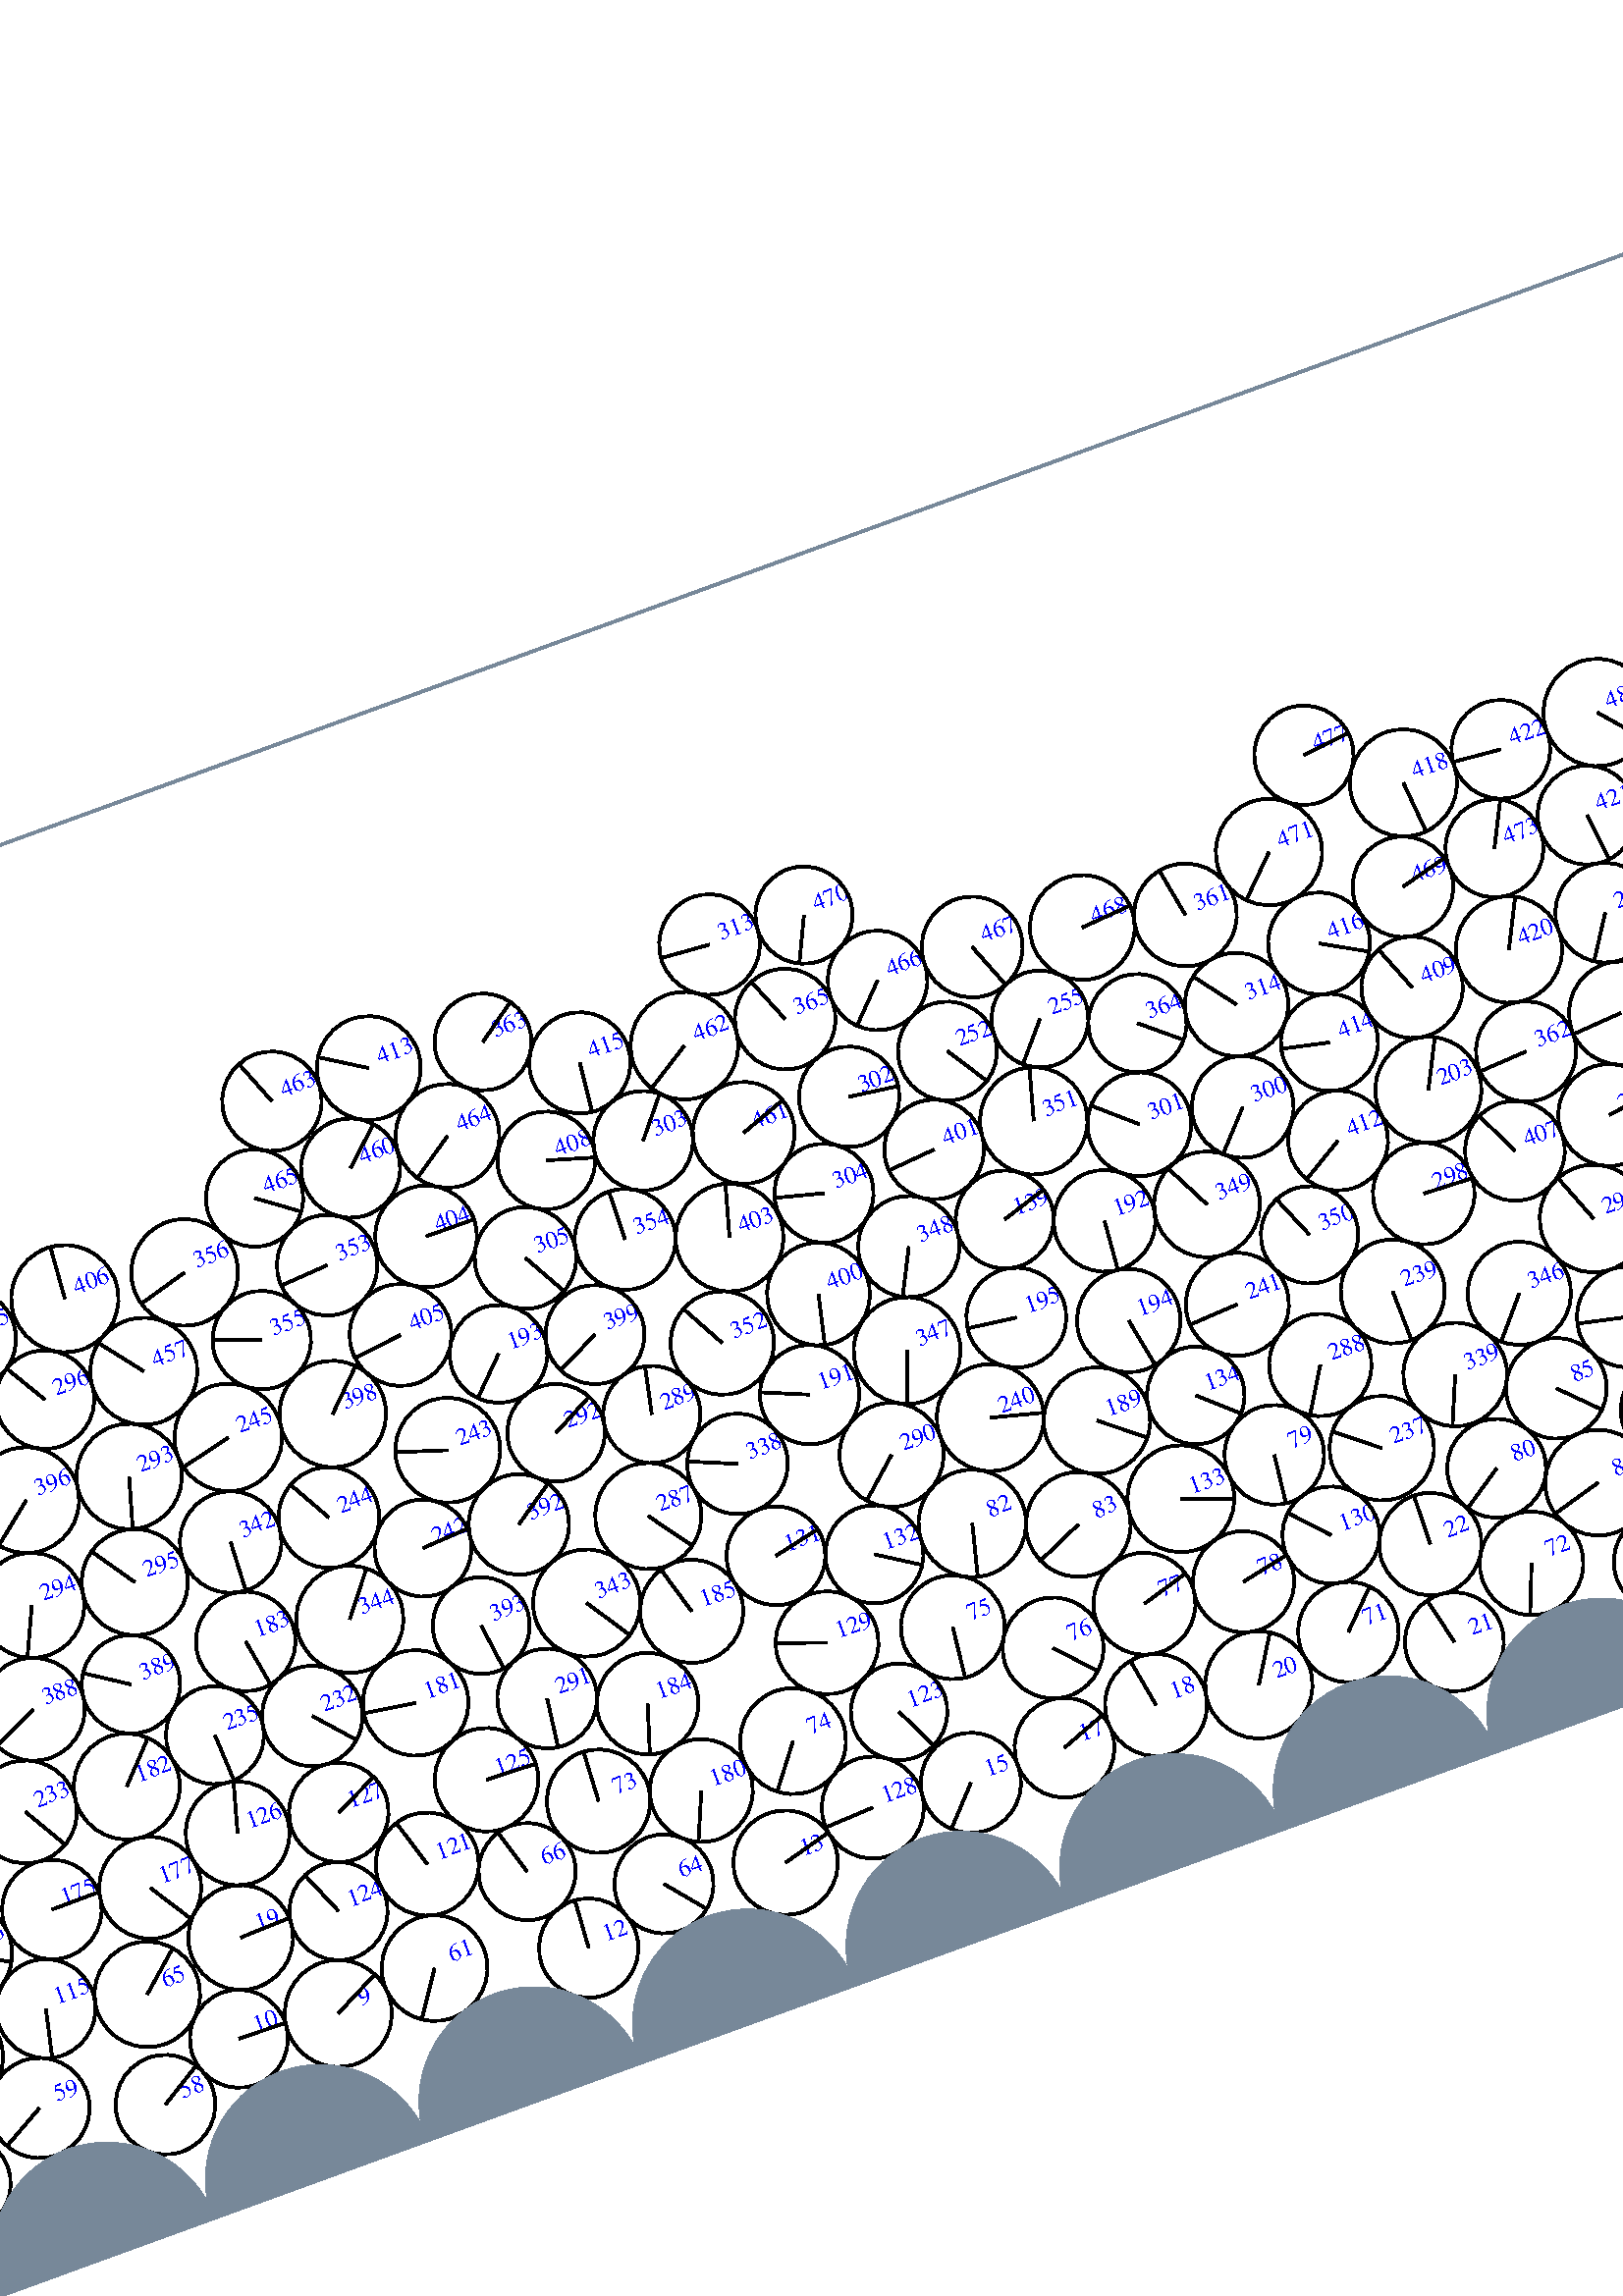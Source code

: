 %%!PS-Adobe-3.0 EPSF-3.0
%%Document-Fonts: Times-Roman
%%Pages: 1
%%BoundingBox:  -250    0 2083 1474
%%LanguageLevel: 1
%%EndComments
%%BeginProlog
%%EndProlog
%% Page:     1    1
save
 /Times-Roman 24 selectfont
  -145.000   450.000 moveto
(  16.80) show
 stroke
 /Times-Roman 9 selectfont
 20 rotate
     0.015     0.000     0.985 setrgbcolor
     0.000     0.000     1.000 setrgbcolor
  1810.415    57.751 moveto
(    1) show
 stroke
     0.000     0.000     0.000 setrgbcolor
  1810.415    57.751    19.118  0   360  arc
  1810.415    57.751 moveto
    13.766    13.267 rlineto
 stroke
     0.015     0.000     0.985 setrgbcolor
     0.000     0.000     1.000 setrgbcolor
  1899.135    55.355 moveto
(    2) show
 stroke
     0.000     0.000     0.000 setrgbcolor
  1899.135    55.355    18.761  0   360  arc
  1899.135    55.355 moveto
     4.257    18.272 rlineto
 stroke
     0.037     0.000     0.963 setrgbcolor
     0.000     0.000     1.000 setrgbcolor
  1874.145    84.878 moveto
(    3) show
 stroke
     0.000     0.000     0.000 setrgbcolor
  1874.145    84.878    19.605  0   360  arc
  1874.145    84.878 moveto
   -13.298    14.405 rlineto
 stroke
     0.014     0.000     0.986 setrgbcolor
     0.000     0.000     1.000 setrgbcolor
  1936.805    56.648 moveto
(    4) show
 stroke
     0.000     0.000     0.000 setrgbcolor
  1936.805    56.648    18.939  0   360  arc
  1936.805    56.648 moveto
    17.958    -6.018 rlineto
 stroke
     0.065     0.000     0.935 setrgbcolor
     0.000     0.000     1.000 setrgbcolor
  1976.062    58.691 moveto
(    5) show
 stroke
     0.000     0.000     0.000 setrgbcolor
  1976.062    58.691    19.688  0   360  arc
  1976.062    58.691 moveto
   -18.107     7.730 rlineto
 stroke
     0.081     0.000     0.919 setrgbcolor
     0.000     0.000     1.000 setrgbcolor
  2013.580    52.945 moveto
(    6) show
 stroke
     0.000     0.000     0.000 setrgbcolor
  2013.580    52.945    18.269  0   360  arc
  2013.580    52.945 moveto
     6.923    16.907 rlineto
 stroke
     0.059     0.000     0.941 setrgbcolor
     0.000     0.000     1.000 setrgbcolor
  2050.863    60.664 moveto
(    7) show
 stroke
     0.000     0.000     0.000 setrgbcolor
  2050.863    60.664    19.743  0   360  arc
  2050.863    60.664 moveto
   -19.095     5.019 rlineto
 stroke
     0.168     0.000     0.832 setrgbcolor
  2084.304    43.453    17.869  0   360  arc
  2084.304    43.453 moveto
     5.581    16.976 rlineto
 stroke
     0.000     0.000     1.000 setrgbcolor
     0.971    43.453 moveto
(    8) show
 stroke
     0.000     0.000     0.000 setrgbcolor
     0.971    43.453    17.869  0   360  arc
     0.971    43.453 moveto
     5.581    16.976 rlineto
 stroke
     0.036     0.000     0.964 setrgbcolor
     0.000     0.000     1.000 setrgbcolor
   152.003    54.958 moveto
(    9) show
 stroke
     0.000     0.000     0.000 setrgbcolor
   152.003    54.958    19.636  0   360  arc
   152.003    54.958 moveto
    17.502     8.903 rlineto
 stroke
     0.038     0.000     0.962 setrgbcolor
     0.000     0.000     1.000 setrgbcolor
   114.587    58.699 moveto
(   10) show
 stroke
     0.000     0.000     0.000 setrgbcolor
   114.587    58.699    17.980  0   360  arc
   114.587    58.699 moveto
    17.976    -0.360 rlineto
 stroke
     0.097     0.000     0.903 setrgbcolor
     0.000     0.000     1.000 setrgbcolor
  2024.199    88.465 moveto
(   11) show
 stroke
     0.000     0.000     0.000 setrgbcolor
  2024.199    88.465    18.789  0   360  arc
  2024.199    88.465 moveto
     1.439   -18.734 rlineto
 stroke
     0.067     0.000     0.933 setrgbcolor
     0.000     0.000     1.000 setrgbcolor
   246.481    46.076 moveto
(   12) show
 stroke
     0.000     0.000     0.000 setrgbcolor
   246.481    46.076    18.218  0   360  arc
   246.481    46.076 moveto
     1.221    18.177 rlineto
 stroke
     0.043     0.000     0.957 setrgbcolor
     0.000     0.000     1.000 setrgbcolor
   325.034    50.826 moveto
(   13) show
 stroke
     0.000     0.000     0.000 setrgbcolor
   325.034    50.826    19.148  0   360  arc
   325.034    50.826 moveto
    18.479     5.016 rlineto
 stroke
     0.082     0.000     0.918 setrgbcolor
    -7.552   131.375    17.969  0   360  arc
    -7.552   131.375 moveto
    15.612     8.897 rlineto
 stroke
     0.000     0.000     1.000 setrgbcolor
  2075.781   131.375 moveto
(   14) show
 stroke
     0.000     0.000     0.000 setrgbcolor
  2075.781   131.375    17.969  0   360  arc
  2075.781   131.375 moveto
    15.612     8.897 rlineto
 stroke
     0.031     0.000     0.969 setrgbcolor
     0.000     0.000     1.000 setrgbcolor
   398.873    55.096 moveto
(   15) show
 stroke
     0.000     0.000     0.000 setrgbcolor
   398.873    55.096    18.387  0   360  arc
   398.873    55.096 moveto
   -12.513   -13.473 rlineto
 stroke
     0.089     0.000     0.911 setrgbcolor
     0.000     0.000     1.000 setrgbcolor
  2038.716   129.016 moveto
(   16) show
 stroke
     0.000     0.000     0.000 setrgbcolor
  2038.716   129.016    19.222  0   360  arc
  2038.716   129.016 moveto
    19.221    -0.203 rlineto
 stroke
     0.031     0.000     0.969 setrgbcolor
     0.000     0.000     1.000 setrgbcolor
   435.543    55.469 moveto
(   17) show
 stroke
     0.000     0.000     0.000 setrgbcolor
   435.543    55.469    18.307  0   360  arc
   435.543    55.469 moveto
    17.127     6.466 rlineto
 stroke
     0.030     0.000     0.970 setrgbcolor
     0.000     0.000     1.000 setrgbcolor
   472.433    58.701 moveto
(   18) show
 stroke
     0.000     0.000     0.000 setrgbcolor
   472.433    58.701    18.743  0   360  arc
   472.433    58.701 moveto
    -3.321    18.446 rlineto
 stroke
     0.092     0.000     0.908 setrgbcolor
     0.000     0.000     1.000 setrgbcolor
   127.890    93.336 moveto
(   19) show
 stroke
     0.000     0.000     0.000 setrgbcolor
   127.890    93.336    19.219  0   360  arc
   127.890    93.336 moveto
    19.207     0.670 rlineto
 stroke
     0.039     0.000     0.961 setrgbcolor
     0.000     0.000     1.000 setrgbcolor
   510.377    52.757 moveto
(   20) show
 stroke
     0.000     0.000     0.000 setrgbcolor
   510.377    52.757    19.685  0   360  arc
   510.377    52.757 moveto
    10.389    16.721 rlineto
 stroke
     0.009     0.000     0.991 setrgbcolor
     0.000     0.000     1.000 setrgbcolor
   583.155    43.064 moveto
(   21) show
 stroke
     0.000     0.000     0.000 setrgbcolor
   583.155    43.064    18.144  0   360  arc
   583.155    43.064 moveto
    -4.204    17.650 rlineto
 stroke
     0.068     0.000     0.932 setrgbcolor
     0.000     0.000     1.000 setrgbcolor
   587.136    79.759 moveto
(   22) show
 stroke
     0.000     0.000     0.000 setrgbcolor
   587.136    79.759    18.785  0   360  arc
   587.136    79.759 moveto
     0.385    18.781 rlineto
 stroke
     0.035     0.000     0.965 setrgbcolor
     0.000     0.000     1.000 setrgbcolor
   665.464    44.341 moveto
(   23) show
 stroke
     0.000     0.000     0.000 setrgbcolor
   665.464    44.341    18.458  0   360  arc
   665.464    44.341 moveto
    -2.891    18.230 rlineto
 stroke
     0.015     0.000     0.985 setrgbcolor
     0.000     0.000     1.000 setrgbcolor
   699.625    60.544 moveto
(   24) show
 stroke
     0.000     0.000     0.000 setrgbcolor
   699.625    60.544    19.514  0   360  arc
   699.625    60.544 moveto
    19.048     4.237 rlineto
 stroke
     0.013     0.000     0.987 setrgbcolor
     0.000     0.000     1.000 setrgbcolor
   748.758    45.868 moveto
(   25) show
 stroke
     0.000     0.000     0.000 setrgbcolor
   748.758    45.868    19.505  0   360  arc
   748.758    45.868 moveto
    11.061    16.065 rlineto
 stroke
     0.015     0.000     0.985 setrgbcolor
     0.000     0.000     1.000 setrgbcolor
   784.096    59.636 moveto
(   26) show
 stroke
     0.000     0.000     0.000 setrgbcolor
   784.096    59.636    18.476  0   360  arc
   784.096    59.636 moveto
    -1.980    18.370 rlineto
 stroke
     0.009     0.000     0.991 setrgbcolor
     0.000     0.000     1.000 setrgbcolor
   860.849    57.681 moveto
(   27) show
 stroke
     0.000     0.000     0.000 setrgbcolor
   860.849    57.681    17.733  0   360  arc
   860.849    57.681 moveto
    -5.020    17.007 rlineto
 stroke
     0.023     0.000     0.977 setrgbcolor
     0.000     0.000     1.000 setrgbcolor
   806.287    90.152 moveto
(   28) show
 stroke
     0.000     0.000     0.000 setrgbcolor
   806.287    90.152    19.341  0   360  arc
   806.287    90.152 moveto
   -18.936    -3.939 rlineto
 stroke
     0.068     0.000     0.932 setrgbcolor
     0.000     0.000     1.000 setrgbcolor
   686.604    95.878 moveto
(   29) show
 stroke
     0.000     0.000     0.000 setrgbcolor
   686.604    95.878    18.152  0   360  arc
   686.604    95.878 moveto
    17.565    -4.579 rlineto
 stroke
     0.006     0.000     0.994 setrgbcolor
     0.000     0.000     1.000 setrgbcolor
   897.339    55.988 moveto
(   30) show
 stroke
     0.000     0.000     0.000 setrgbcolor
   897.339    55.988    18.671  0   360  arc
   897.339    55.988 moveto
    15.464    10.463 rlineto
 stroke
     0.069     0.000     0.931 setrgbcolor
     0.000     0.000     1.000 setrgbcolor
   965.944    59.745 moveto
(   31) show
 stroke
     0.000     0.000     0.000 setrgbcolor
   965.944    59.745    18.593  0   360  arc
   965.944    59.745 moveto
    -5.055   -17.893 rlineto
 stroke
     0.086     0.000     0.914 setrgbcolor
     0.000     0.000     1.000 setrgbcolor
   950.020   106.431 moveto
(   32) show
 stroke
     0.000     0.000     0.000 setrgbcolor
   950.020   106.431    18.097  0   360  arc
   950.020   106.431 moveto
   -18.097     0.135 rlineto
 stroke
     0.144     0.000     0.856 setrgbcolor
     0.000     0.000     1.000 setrgbcolor
  1057.389    57.871 moveto
(   33) show
 stroke
     0.000     0.000     0.000 setrgbcolor
  1057.389    57.871    18.318  0   360  arc
  1057.389    57.871 moveto
   -15.695     9.446 rlineto
 stroke
     0.011     0.000     0.989 setrgbcolor
     0.000     0.000     1.000 setrgbcolor
  1166.667    42.851 moveto
(   34) show
 stroke
     0.000     0.000     0.000 setrgbcolor
  1166.667    42.851    18.106  0   360  arc
  1166.667    42.851 moveto
   -17.309    -5.313 rlineto
 stroke
     0.127     0.000     0.873 setrgbcolor
     0.000     0.000     1.000 setrgbcolor
   929.480   142.585 moveto
(   35) show
 stroke
     0.000     0.000     0.000 setrgbcolor
   929.480   142.585    18.319  0   360  arc
   929.480   142.585 moveto
    16.421    -8.120 rlineto
 stroke
     0.057     0.000     0.943 setrgbcolor
     0.000     0.000     1.000 setrgbcolor
  1133.864    58.904 moveto
(   36) show
 stroke
     0.000     0.000     0.000 setrgbcolor
  1133.864    58.904    17.922  0   360  arc
  1133.864    58.904 moveto
    -4.346    17.387 rlineto
 stroke
     0.060     0.000     0.940 setrgbcolor
     0.000     0.000     1.000 setrgbcolor
  1249.788    45.100 moveto
(   37) show
 stroke
     0.000     0.000     0.000 setrgbcolor
  1249.788    45.100    19.678  0   360  arc
  1249.788    45.100 moveto
     3.494    19.365 rlineto
 stroke
     0.011     0.000     0.989 setrgbcolor
     0.000     0.000     1.000 setrgbcolor
  1285.680    61.139 moveto
(   38) show
 stroke
     0.000     0.000     0.000 setrgbcolor
  1285.680    61.139    19.782  0   360  arc
  1285.680    61.139 moveto
    10.627    16.685 rlineto
 stroke
     0.018     0.000     0.982 setrgbcolor
     0.000     0.000     1.000 setrgbcolor
  1327.496    49.436 moveto
(   39) show
 stroke
     0.000     0.000     0.000 setrgbcolor
  1327.496    49.436    19.392  0   360  arc
  1327.496    49.436 moveto
    12.531    14.800 rlineto
 stroke
     0.014     0.000     0.986 setrgbcolor
     0.000     0.000     1.000 setrgbcolor
  1364.937    60.364 moveto
(   40) show
 stroke
     0.000     0.000     0.000 setrgbcolor
  1364.937    60.364    19.608  0   360  arc
  1364.937    60.364 moveto
    -0.559    19.600 rlineto
 stroke
     0.182     0.000     0.818 setrgbcolor
     0.000     0.000     1.000 setrgbcolor
  1540.416    85.451 moveto
(   41) show
 stroke
     0.000     0.000     0.000 setrgbcolor
  1540.416    85.451    18.245  0   360  arc
  1540.416    85.451 moveto
    17.087    -6.396 rlineto
 stroke
     0.026     0.000     0.974 setrgbcolor
     0.000     0.000     1.000 setrgbcolor
  1513.898    52.464 moveto
(   42) show
 stroke
     0.000     0.000     0.000 setrgbcolor
  1513.898    52.464    17.735  0   360  arc
  1513.898    52.464 moveto
     9.262    15.124 rlineto
 stroke
     0.143     0.000     0.857 setrgbcolor
     0.000     0.000     1.000 setrgbcolor
  1561.768    56.131 moveto
(   43) show
 stroke
     0.000     0.000     0.000 setrgbcolor
  1561.768    56.131    18.044  0   360  arc
  1561.768    56.131 moveto
    11.971   -13.502 rlineto
 stroke
     0.188     0.000     0.812 setrgbcolor
     0.000     0.000     1.000 setrgbcolor
  1502.861    87.854 moveto
(   44) show
 stroke
     0.000     0.000     0.000 setrgbcolor
  1502.861    87.854    19.397  0   360  arc
  1502.861    87.854 moveto
     5.738   -18.529 rlineto
 stroke
     0.152     0.000     0.848 setrgbcolor
     0.000     0.000     1.000 setrgbcolor
  1598.278    53.956 moveto
(   45) show
 stroke
     0.000     0.000     0.000 setrgbcolor
  1598.278    53.956    18.557  0   360  arc
  1598.278    53.956 moveto
     8.548    16.471 rlineto
 stroke
     0.138     0.000     0.862 setrgbcolor
     0.000     0.000     1.000 setrgbcolor
  1334.800   128.214 moveto
(   46) show
 stroke
     0.000     0.000     0.000 setrgbcolor
  1334.800   128.214    19.354  0   360  arc
  1334.800   128.214 moveto
    19.313    -1.259 rlineto
 stroke
     0.047     0.000     0.953 setrgbcolor
     0.000     0.000     1.000 setrgbcolor
  1665.984    44.524 moveto
(   47) show
 stroke
     0.000     0.000     0.000 setrgbcolor
  1665.984    44.524    18.902  0   360  arc
  1665.984    44.524 moveto
    18.647     3.093 rlineto
 stroke
     0.207     0.000     0.793 setrgbcolor
     0.000     0.000     1.000 setrgbcolor
  1654.387    80.246 moveto
(   48) show
 stroke
     0.000     0.000     0.000 setrgbcolor
  1654.387    80.246    18.679  0   360  arc
  1654.387    80.246 moveto
    -8.850    16.449 rlineto
 stroke
     0.014     0.000     0.986 setrgbcolor
     0.000     0.000     1.000 setrgbcolor
  1773.478    56.669 moveto
(   49) show
 stroke
     0.000     0.000     0.000 setrgbcolor
  1773.478    56.669    17.868  0   360  arc
  1773.478    56.669 moveto
    -2.911    17.630 rlineto
 stroke
     0.019     0.000     0.981 setrgbcolor
     0.000     0.000     1.000 setrgbcolor
  1700.710    60.660 moveto
(   50) show
 stroke
     0.000     0.000     0.000 setrgbcolor
  1700.710    60.660    19.477  0   360  arc
  1700.710    60.660 moveto
    17.634     8.270 rlineto
 stroke
     0.121     0.000     0.879 setrgbcolor
     0.000     0.000     1.000 setrgbcolor
  1408.785   123.164 moveto
(   51) show
 stroke
     0.000     0.000     0.000 setrgbcolor
  1408.785   123.164    18.525  0   360  arc
  1408.785   123.164 moveto
    -9.147    16.110 rlineto
 stroke
     0.107     0.000     0.893 setrgbcolor
     0.000     0.000     1.000 setrgbcolor
  1579.197    87.316 moveto
(   52) show
 stroke
     0.000     0.000     0.000 setrgbcolor
  1579.197    87.316    17.822  0   360  arc
  1579.197    87.316 moveto
   -14.317    10.615 rlineto
 stroke
     0.202     0.000     0.798 setrgbcolor
     0.000     0.000     1.000 setrgbcolor
  1617.095    86.600 moveto
(   53) show
 stroke
     0.000     0.000     0.000 setrgbcolor
  1617.095    86.600    19.163  0   360  arc
  1617.095    86.600 moveto
     3.899   -18.762 rlineto
 stroke
     0.163     0.000     0.837 setrgbcolor
     0.000     0.000     1.000 setrgbcolor
  1636.983   118.744 moveto
(   54) show
 stroke
     0.000     0.000     0.000 setrgbcolor
  1636.983   118.744    18.663  0   360  arc
  1636.983   118.744 moveto
   -17.913    -5.237 rlineto
 stroke
     0.169     0.000     0.831 setrgbcolor
     0.000     0.000     1.000 setrgbcolor
  1674.627   112.574 moveto
(   55) show
 stroke
     0.000     0.000     0.000 setrgbcolor
  1674.627   112.574    19.487  0   360  arc
  1674.627   112.574 moveto
    -8.340    17.612 rlineto
 stroke
     0.128     0.000     0.872 setrgbcolor
     0.000     0.000     1.000 setrgbcolor
  1709.331    97.446 moveto
(   56) show
 stroke
     0.000     0.000     0.000 setrgbcolor
  1709.331    97.446    18.374  0   360  arc
  1709.331    97.446 moveto
    13.188    12.794 rlineto
 stroke
     0.052     0.000     0.948 setrgbcolor
     0.000     0.000     1.000 setrgbcolor
  1750.715    86.729 moveto
(   57) show
 stroke
     0.000     0.000     0.000 setrgbcolor
  1750.715    86.729    18.418  0   360  arc
  1750.715    86.729 moveto
    16.007    -9.110 rlineto
 stroke
     0.076     0.000     0.924 setrgbcolor
     0.000     0.000     1.000 setrgbcolor
    81.005    45.189 moveto
(   58) show
 stroke
     0.000     0.000     0.000 setrgbcolor
    81.005    45.189    18.279  0   360  arc
    81.005    45.189 moveto
    15.529     9.643 rlineto
 stroke
     0.091     0.000     0.909 setrgbcolor
     0.000     0.000     1.000 setrgbcolor
    37.184    59.835 moveto
(   59) show
 stroke
     0.000     0.000     0.000 setrgbcolor
    37.184    59.835    18.382  0   360  arc
    37.184    59.835 moveto
   -15.991    -9.065 rlineto
 stroke
     0.035     0.000     0.965 setrgbcolor
     0.000     0.000     1.000 setrgbcolor
  1911.483    90.008 moveto
(   60) show
 stroke
     0.000     0.000     0.000 setrgbcolor
  1911.483    90.008    18.093  0   360  arc
  1911.483    90.008 moveto
     2.375    17.937 rlineto
 stroke
     0.035     0.000     0.965 setrgbcolor
     0.000     0.000     1.000 setrgbcolor
   190.854    58.490 moveto
(   61) show
 stroke
     0.000     0.000     0.000 setrgbcolor
   190.854    58.490    19.403  0   360  arc
   190.854    58.490 moveto
   -10.858   -16.081 rlineto
 stroke
     0.088     0.000     0.912 setrgbcolor
     0.000     0.000     1.000 setrgbcolor
  1986.929    96.013 moveto
(   62) show
 stroke
     0.000     0.000     0.000 setrgbcolor
  1986.929    96.013    19.264  0   360  arc
  1986.929    96.013 moveto
     7.482   -17.752 rlineto
 stroke
     0.107     0.000     0.893 setrgbcolor
     0.000     0.000     1.000 setrgbcolor
  2060.618    97.907 moveto
(   63) show
 stroke
     0.000     0.000     0.000 setrgbcolor
  2060.618    97.907    18.849  0   360  arc
  2060.618    97.907 moveto
    -0.575    18.840 rlineto
 stroke
     0.029     0.000     0.971 setrgbcolor
     0.000     0.000     1.000 setrgbcolor
   280.452    58.727 moveto
(   64) show
 stroke
     0.000     0.000     0.000 setrgbcolor
   280.452    58.727    18.151  0   360  arc
   280.452    58.727 moveto
    11.606   -13.956 rlineto
 stroke
     0.077     0.000     0.923 setrgbcolor
     0.000     0.000     1.000 setrgbcolor
    88.585    85.486 moveto
(   65) show
 stroke
     0.000     0.000     0.000 setrgbcolor
    88.585    85.486    19.358  0   360  arc
    88.585    85.486 moveto
    14.565    12.751 rlineto
 stroke
     0.084     0.000     0.916 setrgbcolor
     0.000     0.000     1.000 setrgbcolor
   234.845    80.153 moveto
(   66) show
 stroke
     0.000     0.000     0.000 setrgbcolor
   234.845    80.153    17.830  0   360  arc
   234.845    80.153 moveto
    -5.167    17.065 rlineto
 stroke
     0.086     0.000     0.914 setrgbcolor
     0.000     0.000     1.000 setrgbcolor
  1964.747   126.759 moveto
(   67) show
 stroke
     0.000     0.000     0.000 setrgbcolor
  1964.747   126.759    18.689  0   360  arc
  1964.747   126.759 moveto
     4.465   -18.147 rlineto
 stroke
     0.084     0.000     0.916 setrgbcolor
     0.000     0.000     1.000 setrgbcolor
  2001.388   130.540 moveto
(   68) show
 stroke
     0.000     0.000     0.000 setrgbcolor
  2001.388   130.540    18.210  0   360  arc
  2001.388   130.540 moveto
    14.575    10.917 rlineto
 stroke
     0.184     0.000     0.816 setrgbcolor
     0.000     0.000     1.000 setrgbcolor
  1963.502   164.059 moveto
(   69) show
 stroke
     0.000     0.000     0.000 setrgbcolor
  1963.502   164.059    18.671  0   360  arc
  1963.502   164.059 moveto
    -8.554    16.596 rlineto
 stroke
     0.175     0.000     0.825 setrgbcolor
     0.000     0.000     1.000 setrgbcolor
  1932.179   184.352 moveto
(   70) show
 stroke
     0.000     0.000     0.000 setrgbcolor
  1932.179   184.352    18.656  0   360  arc
  1932.179   184.352 moveto
    15.429   -10.488 rlineto
 stroke
     0.037     0.000     0.963 setrgbcolor
     0.000     0.000     1.000 setrgbcolor
   547.853    59.723 moveto
(   71) show
 stroke
     0.000     0.000     0.000 setrgbcolor
   547.853    59.723    18.442  0   360  arc
   547.853    59.723 moveto
    13.030    13.050 rlineto
 stroke
     0.074     0.000     0.926 setrgbcolor
     0.000     0.000     1.000 setrgbcolor
   619.579    60.415 moveto
(   72) show
 stroke
     0.000     0.000     0.000 setrgbcolor
   619.579    60.415    19.006  0   360  arc
   619.579    60.415 moveto
    -6.993   -17.673 rlineto
 stroke
     0.069     0.000     0.931 setrgbcolor
     0.000     0.000     1.000 setrgbcolor
   268.313    95.470 moveto
(   73) show
 stroke
     0.000     0.000     0.000 setrgbcolor
   268.313    95.470    18.981  0   360  arc
   268.313    95.470 moveto
     1.006    18.954 rlineto
 stroke
     0.062     0.000     0.938 setrgbcolor
     0.000     0.000     1.000 setrgbcolor
   342.830    91.779 moveto
(   74) show
 stroke
     0.000     0.000     0.000 setrgbcolor
   342.830    91.779    19.430  0   360  arc
   342.830    91.779 moveto
   -11.794   -15.441 rlineto
 stroke
     0.053     0.000     0.947 setrgbcolor
     0.000     0.000     1.000 setrgbcolor
   412.159   110.976 moveto
(   75) show
 stroke
     0.000     0.000     0.000 setrgbcolor
   412.159   110.976    19.055  0   360  arc
   412.159   110.976 moveto
    -2.064   -18.942 rlineto
 stroke
     0.059     0.000     0.941 setrgbcolor
     0.000     0.000     1.000 setrgbcolor
   444.125    91.262 moveto
(   76) show
 stroke
     0.000     0.000     0.000 setrgbcolor
   444.125    91.262    18.512  0   360  arc
   444.125    91.262 moveto
    12.512   -13.643 rlineto
 stroke
     0.060     0.000     0.940 setrgbcolor
     0.000     0.000     1.000 setrgbcolor
   481.141    95.055 moveto
(   77) show
 stroke
     0.000     0.000     0.000 setrgbcolor
   481.141    95.055    18.710  0   360  arc
   481.141    95.055 moveto
    17.947     5.287 rlineto
 stroke
     0.064     0.000     0.936 setrgbcolor
     0.000     0.000     1.000 setrgbcolor
   518.053    90.207 moveto
(   78) show
 stroke
     0.000     0.000     0.000 setrgbcolor
   518.053    90.207    18.565  0   360  arc
   518.053    90.207 moveto
    18.163     3.839 rlineto
 stroke
     0.097     0.000     0.903 setrgbcolor
     0.000     0.000     1.000 setrgbcolor
   544.565   130.075 moveto
(   79) show
 stroke
     0.000     0.000     0.000 setrgbcolor
   544.565   130.075    18.277  0   360  arc
   544.565   130.075 moveto
    -2.072   -18.159 rlineto
 stroke
     0.066     0.000     0.934 setrgbcolor
     0.000     0.000     1.000 setrgbcolor
   619.473    97.561 moveto
(   80) show
 stroke
     0.000     0.000     0.000 setrgbcolor
   619.473    97.561    18.142  0   360  arc
   619.473    97.561 moveto
   -15.025   -10.168 rlineto
 stroke
     0.079     0.000     0.921 setrgbcolor
     0.000     0.000     1.000 setrgbcolor
   652.639    79.900 moveto
(   81) show
 stroke
     0.000     0.000     0.000 setrgbcolor
   652.639    79.900    19.402  0   360  arc
   652.639    79.900 moveto
   -18.660    -5.315 rlineto
 stroke
     0.086     0.000     0.914 setrgbcolor
     0.000     0.000     1.000 setrgbcolor
   431.906   144.327 moveto
(   82) show
 stroke
     0.000     0.000     0.000 setrgbcolor
   431.906   144.327    19.733  0   360  arc
   431.906   144.327 moveto
    -4.816   -19.136 rlineto
 stroke
     0.092     0.000     0.908 setrgbcolor
     0.000     0.000     1.000 setrgbcolor
   468.297   130.671 moveto
(   83) show
 stroke
     0.000     0.000     0.000 setrgbcolor
   468.297   130.671    19.215  0   360  arc
   468.297   130.671 moveto
   -17.580    -7.756 rlineto
 stroke
     0.014     0.000     0.986 setrgbcolor
     0.000     0.000     1.000 setrgbcolor
   824.396    51.389 moveto
(   84) show
 stroke
     0.000     0.000     0.000 setrgbcolor
   824.396    51.389    19.265  0   360  arc
   824.396    51.389 moveto
    19.015    -3.095 rlineto
 stroke
     0.072     0.000     0.928 setrgbcolor
     0.000     0.000     1.000 setrgbcolor
   650.086   117.629 moveto
(   85) show
 stroke
     0.000     0.000     0.000 setrgbcolor
   650.086   117.629    18.473  0   360  arc
   650.086   117.629 moveto
    13.035   -13.091 rlineto
 stroke
     0.177     0.000     0.823 setrgbcolor
     0.000     0.000     1.000 setrgbcolor
  1094.112    52.042 moveto
(   86) show
 stroke
     0.000     0.000     0.000 setrgbcolor
  1094.112    52.042    18.892  0   360  arc
  1094.112    52.042 moveto
     0.737    18.878 rlineto
 stroke
     0.041     0.000     0.959 setrgbcolor
     0.000     0.000     1.000 setrgbcolor
  1199.447    59.775 moveto
(   87) show
 stroke
     0.000     0.000     0.000 setrgbcolor
  1199.447    59.775    18.789  0   360  arc
  1199.447    59.775 moveto
    -2.370   -18.639 rlineto
 stroke
     0.007     0.000     0.993 setrgbcolor
     0.000     0.000     1.000 setrgbcolor
   879.700    88.773 moveto
(   88) show
 stroke
     0.000     0.000     0.000 setrgbcolor
   879.700    88.773    18.642  0   360  arc
   879.700    88.773 moveto
     1.371   -18.591 rlineto
 stroke
     0.078     0.000     0.922 setrgbcolor
     0.000     0.000     1.000 setrgbcolor
   984.910    92.659 moveto
(   89) show
 stroke
     0.000     0.000     0.000 setrgbcolor
   984.910    92.659    19.445  0   360  arc
   984.910    92.659 moveto
    12.747    14.684 rlineto
 stroke
     0.144     0.000     0.856 setrgbcolor
     0.000     0.000     1.000 setrgbcolor
   966.308   139.371 moveto
(   90) show
 stroke
     0.000     0.000     0.000 setrgbcolor
   966.308   139.371    18.686  0   360  arc
   966.308   139.371 moveto
   -18.068     4.764 rlineto
 stroke
     0.233     0.000     0.767 setrgbcolor
     0.000     0.000     1.000 setrgbcolor
  1096.278    89.781 moveto
(   91) show
 stroke
     0.000     0.000     0.000 setrgbcolor
  1096.278    89.781    18.989  0   360  arc
  1096.278    89.781 moveto
    13.630    13.222 rlineto
 stroke
     0.015     0.000     0.985 setrgbcolor
     0.000     0.000     1.000 setrgbcolor
  1403.514    54.107 moveto
(   92) show
 stroke
     0.000     0.000     0.000 setrgbcolor
  1403.514    54.107    19.499  0   360  arc
  1403.514    54.107 moveto
    15.887    11.307 rlineto
 stroke
     0.245     0.000     0.755 setrgbcolor
     0.000     0.000     1.000 setrgbcolor
  1166.047    78.723 moveto
(   93) show
 stroke
     0.000     0.000     0.000 setrgbcolor
  1166.047    78.723    17.769  0   360  arc
  1166.047    78.723 moveto
   -17.703     1.522 rlineto
 stroke
     0.288     0.000     0.712 setrgbcolor
     0.000     0.000     1.000 setrgbcolor
  1197.314    96.469 moveto
(   94) show
 stroke
     0.000     0.000     0.000 setrgbcolor
  1197.314    96.469    17.997  0   360  arc
  1197.314    96.469 moveto
   -10.548   -14.582 rlineto
 stroke
     0.329     0.000     0.671 setrgbcolor
     0.000     0.000     1.000 setrgbcolor
  1232.921    78.950 moveto
(   95) show
 stroke
     0.000     0.000     0.000 setrgbcolor
  1232.921    78.950    18.190  0   360  arc
  1232.921    78.950 moveto
    -6.980    16.798 rlineto
 stroke
     0.016     0.000     0.984 setrgbcolor
     0.000     0.000     1.000 setrgbcolor
  1478.236    56.404 moveto
(   96) show
 stroke
     0.000     0.000     0.000 setrgbcolor
  1478.236    56.404    18.192  0   360  arc
  1478.236    56.404 moveto
    17.198    -5.932 rlineto
 stroke
     0.203     0.000     0.797 setrgbcolor
     0.000     0.000     1.000 setrgbcolor
  1482.871   122.953 moveto
(   97) show
 stroke
     0.000     0.000     0.000 setrgbcolor
  1482.871   122.953    17.807  0   360  arc
  1482.871   122.953 moveto
     3.309    17.497 rlineto
 stroke
     0.068     0.000     0.932 setrgbcolor
     0.000     0.000     1.000 setrgbcolor
  1315.077    85.718 moveto
(   98) show
 stroke
     0.000     0.000     0.000 setrgbcolor
  1315.077    85.718    18.698  0   360  arc
  1315.077    85.718 moveto
    18.276    -3.953 rlineto
 stroke
     0.018     0.000     0.982 setrgbcolor
     0.000     0.000     1.000 setrgbcolor
  1737.576    52.392 moveto
(   99) show
 stroke
     0.000     0.000     0.000 setrgbcolor
  1737.576    52.392    18.356  0   360  arc
  1737.576    52.392 moveto
    -3.062   -18.099 rlineto
 stroke
     0.141     0.000     0.859 setrgbcolor
     0.000     0.000     1.000 setrgbcolor
  1372.059   123.123 moveto
(  100) show
 stroke
     0.000     0.000     0.000 setrgbcolor
  1372.059   123.123    18.291  0   360  arc
  1372.059   123.123 moveto
     4.743   -17.666 rlineto
 stroke
     0.141     0.000     0.859 setrgbcolor
     0.000     0.000     1.000 setrgbcolor
  1059.495   172.740 moveto
(  101) show
 stroke
     0.000     0.000     0.000 setrgbcolor
  1059.495   172.740    18.270  0   360  arc
  1059.495   172.740 moveto
    17.532    -5.142 rlineto
 stroke
     0.240     0.000     0.760 setrgbcolor
     0.000     0.000     1.000 setrgbcolor
  1228.454   115.075 moveto
(  102) show
 stroke
     0.000     0.000     0.000 setrgbcolor
  1228.454   115.075    18.259  0   360  arc
  1228.454   115.075 moveto
    10.771   -14.743 rlineto
 stroke
     0.126     0.000     0.874 setrgbcolor
     0.000     0.000     1.000 setrgbcolor
  1297.258   119.217 moveto
(  103) show
 stroke
     0.000     0.000     0.000 setrgbcolor
  1297.258   119.217    19.287  0   360  arc
  1297.258   119.217 moveto
   -11.016   -15.832 rlineto
 stroke
     0.217     0.000     0.783 setrgbcolor
     0.000     0.000     1.000 setrgbcolor
  1276.835   170.092 moveto
(  104) show
 stroke
     0.000     0.000     0.000 setrgbcolor
  1276.835   170.092    19.219  0   360  arc
  1276.835   170.092 moveto
    19.105     2.093 rlineto
 stroke
     0.186     0.000     0.814 setrgbcolor
     0.000     0.000     1.000 setrgbcolor
  1519.406   122.139 moveto
(  105) show
 stroke
     0.000     0.000     0.000 setrgbcolor
  1519.406   122.139    18.741  0   360  arc
  1519.406   122.139 moveto
    11.030    15.151 rlineto
 stroke
     0.122     0.000     0.878 setrgbcolor
     0.000     0.000     1.000 setrgbcolor
  1389.918   155.538 moveto
(  106) show
 stroke
     0.000     0.000     0.000 setrgbcolor
  1389.918   155.538    18.813  0   360  arc
  1389.918   155.538 moveto
    -5.866   -17.875 rlineto
 stroke
     0.017     0.000     0.983 setrgbcolor
     0.000     0.000     1.000 setrgbcolor
  1848.846    55.191 moveto
(  107) show
 stroke
     0.000     0.000     0.000 setrgbcolor
  1848.846    55.191    19.414  0   360  arc
  1848.846    55.191 moveto
    19.300    -2.099 rlineto
 stroke
     0.049     0.000     0.951 setrgbcolor
     0.000     0.000     1.000 setrgbcolor
  1826.740    91.378 moveto
(  108) show
 stroke
     0.000     0.000     0.000 setrgbcolor
  1826.740    91.378    18.397  0   360  arc
  1826.740    91.378 moveto
   -15.483    -9.937 rlineto
 stroke
     0.120     0.000     0.880 setrgbcolor
     0.000     0.000     1.000 setrgbcolor
  1656.011   151.702 moveto
(  109) show
 stroke
     0.000     0.000     0.000 setrgbcolor
  1656.011   151.702    19.416  0   360  arc
  1656.011   151.702 moveto
    -4.757   -18.824 rlineto
 stroke
     0.195     0.000     0.805 setrgbcolor
     0.000     0.000     1.000 setrgbcolor
  1540.973   152.190 moveto
(  110) show
 stroke
     0.000     0.000     0.000 setrgbcolor
  1540.973   152.190    18.298  0   360  arc
  1540.973   152.190 moveto
   -12.194   -13.642 rlineto
 stroke
     0.107     0.000     0.893 setrgbcolor
     0.000     0.000     1.000 setrgbcolor
  1578.634   150.949 moveto
(  111) show
 stroke
     0.000     0.000     0.000 setrgbcolor
  1578.634   150.949    18.333  0   360  arc
  1578.634   150.949 moveto
   -17.150    -6.478 rlineto
 stroke
     0.138     0.000     0.862 setrgbcolor
     0.000     0.000     1.000 setrgbcolor
  1694.669   146.180 moveto
(  112) show
 stroke
     0.000     0.000     0.000 setrgbcolor
  1694.669   146.180    19.661  0   360  arc
  1694.669   146.180 moveto
   -19.644    -0.820 rlineto
 stroke
     0.089     0.000     0.911 setrgbcolor
     0.000     0.000     1.000 setrgbcolor
  1950.024    91.099 moveto
(  113) show
 stroke
     0.000     0.000     0.000 setrgbcolor
  1950.024    91.099    17.970  0   360  arc
  1950.024    91.099 moveto
   -15.275    -9.465 rlineto
 stroke
     0.120     0.000     0.880 setrgbcolor
  2096.806    88.224    18.637  0   360  arc
  2096.806    88.224 moveto
    -4.698   -18.035 rlineto
 stroke
     0.000     0.000     1.000 setrgbcolor
    13.472    88.224 moveto
(  114) show
 stroke
     0.000     0.000     0.000 setrgbcolor
    13.472    88.224    18.637  0   360  arc
    13.472    88.224 moveto
    -4.698   -18.035 rlineto
 stroke
     0.067     0.000     0.933 setrgbcolor
     0.000     0.000     1.000 setrgbcolor
    51.854    93.267 moveto
(  115) show
 stroke
     0.000     0.000     0.000 setrgbcolor
    51.854    93.267    18.192  0   360  arc
    51.854    93.267 moveto
    -3.994   -17.748 rlineto
 stroke
     0.093     0.000     0.907 setrgbcolor
     0.000     0.000     1.000 setrgbcolor
  1928.106   122.320 moveto
(  116) show
 stroke
     0.000     0.000     0.000 setrgbcolor
  1928.106   122.320    18.312  0   360  arc
  1928.106   122.320 moveto
   -14.709   -10.908 rlineto
 stroke
     0.091     0.000     0.909 setrgbcolor
     0.000     0.000     1.000 setrgbcolor
  1753.849   158.708 moveto
(  117) show
 stroke
     0.000     0.000     0.000 setrgbcolor
  1753.849   158.708    18.049  0   360  arc
  1753.849   158.708 moveto
     8.301    16.026 rlineto
 stroke
     0.091     0.000     0.909 setrgbcolor
     0.000     0.000     1.000 setrgbcolor
  1790.595   155.180 moveto
(  118) show
 stroke
     0.000     0.000     0.000 setrgbcolor
  1790.595   155.180    18.892  0   360  arc
  1790.595   155.180 moveto
    16.856     8.531 rlineto
 stroke
     0.077     0.000     0.923 setrgbcolor
     0.000     0.000     1.000 setrgbcolor
  1869.793   153.043 moveto
(  119) show
 stroke
     0.000     0.000     0.000 setrgbcolor
  1869.793   153.043    17.713  0   360  arc
  1869.793   153.043 moveto
    13.725    11.197 rlineto
 stroke
     0.129     0.000     0.871 setrgbcolor
     0.000     0.000     1.000 setrgbcolor
  1909.577   154.464 moveto
(  120) show
 stroke
     0.000     0.000     0.000 setrgbcolor
  1909.577   154.464    18.824  0   360  arc
  1909.577   154.464 moveto
    -9.377    16.323 rlineto
 stroke
     0.089     0.000     0.911 setrgbcolor
     0.000     0.000     1.000 setrgbcolor
   201.385    95.267 moveto
(  121) show
 stroke
     0.000     0.000     0.000 setrgbcolor
   201.385    95.267    18.907  0   360  arc
   201.385    95.267 moveto
    -5.540    18.077 rlineto
 stroke
     0.182     0.000     0.818 setrgbcolor
     0.000     0.000     1.000 setrgbcolor
  2000.828   167.515 moveto
(  122) show
 stroke
     0.000     0.000     0.000 setrgbcolor
  2000.828   167.515    18.816  0   360  arc
  2000.828   167.515 moveto
    18.461    -3.635 rlineto
 stroke
     0.065     0.000     0.935 setrgbcolor
     0.000     0.000     1.000 setrgbcolor
   383.039    88.574 moveto
(  123) show
 stroke
     0.000     0.000     0.000 setrgbcolor
   383.039    88.574    17.723  0   360  arc
   383.039    88.574 moveto
     7.768   -15.930 rlineto
 stroke
     0.092     0.000     0.908 setrgbcolor
     0.000     0.000     1.000 setrgbcolor
   164.917    90.202 moveto
(  124) show
 stroke
     0.000     0.000     0.000 setrgbcolor
   164.917    90.202    18.015  0   360  arc
   164.917    90.202 moveto
    -7.091    16.561 rlineto
 stroke
     0.118     0.000     0.882 setrgbcolor
     0.000     0.000     1.000 setrgbcolor
   232.380   116.888 moveto
(  125) show
 stroke
     0.000     0.000     0.000 setrgbcolor
   232.380   116.888    19.005  0   360  arc
   232.380   116.888 moveto
    18.995    -0.630 rlineto
 stroke
     0.102     0.000     0.898 setrgbcolor
     0.000     0.000     1.000 setrgbcolor
   139.888   129.620 moveto
(  126) show
 stroke
     0.000     0.000     0.000 setrgbcolor
   139.888   129.620    19.036  0   360  arc
   139.888   129.620 moveto
     5.087    18.344 rlineto
 stroke
     0.060     0.000     0.940 setrgbcolor
     0.000     0.000     1.000 setrgbcolor
   177.381   124.183 moveto
(  127) show
 stroke
     0.000     0.000     0.000 setrgbcolor
   177.381   124.183    18.254  0   360  arc
   177.381   124.183 moveto
    16.479     7.852 rlineto
 stroke
     0.032     0.000     0.968 setrgbcolor
     0.000     0.000     1.000 setrgbcolor
   361.990    58.901 moveto
(  128) show
 stroke
     0.000     0.000     0.000 setrgbcolor
   361.990    58.901    18.704  0   360  arc
   361.990    58.901 moveto
   -18.677    -0.990 rlineto
 stroke
     0.088     0.000     0.912 setrgbcolor
     0.000     0.000     1.000 setrgbcolor
   366.906   121.411 moveto
(  129) show
 stroke
     0.000     0.000     0.000 setrgbcolor
   366.906   121.411    18.869  0   360  arc
   366.906   121.411 moveto
   -17.763     6.366 rlineto
 stroke
     0.066     0.000     0.934 setrgbcolor
     0.000     0.000     1.000 setrgbcolor
   554.030    95.326 moveto
(  130) show
 stroke
     0.000     0.000     0.000 setrgbcolor
   554.030    95.326    17.824  0   360  arc
   554.030    95.326 moveto
   -12.113    13.076 rlineto
 stroke
     0.080     0.000     0.920 setrgbcolor
     0.000     0.000     1.000 setrgbcolor
   360.200   157.784 moveto
(  131) show
 stroke
     0.000     0.000     0.000 setrgbcolor
   360.200   157.784    18.131  0   360  arc
   360.200   157.784 moveto
    17.706     3.904 rlineto
 stroke
     0.082     0.000     0.918 setrgbcolor
     0.000     0.000     1.000 setrgbcolor
   394.288   145.934 moveto
(  132) show
 stroke
     0.000     0.000     0.000 setrgbcolor
   394.288   145.934    17.998  0   360  arc
   394.288   145.934 moveto
    15.184    -9.663 rlineto
 stroke
     0.098     0.000     0.902 setrgbcolor
     0.000     0.000     1.000 setrgbcolor
   506.873   126.683 moveto
(  133) show
 stroke
     0.000     0.000     0.000 setrgbcolor
   506.873   126.683    19.597  0   360  arc
   506.873   126.683 moveto
    18.366    -6.836 rlineto
 stroke
     0.121     0.000     0.879 setrgbcolor
     0.000     0.000     1.000 setrgbcolor
   524.953   160.401 moveto
(  134) show
 stroke
     0.000     0.000     0.000 setrgbcolor
   524.953   160.401    17.895  0   360  arc
   524.953   160.401 moveto
    13.369   -11.896 rlineto
 stroke
     0.134     0.000     0.866 setrgbcolor
     0.000     0.000     1.000 setrgbcolor
  1001.912    46.742 moveto
(  135) show
 stroke
     0.000     0.000     0.000 setrgbcolor
  1001.912    46.742    19.728  0   360  arc
  1001.912    46.742 moveto
    18.849    -5.823 rlineto
 stroke
     0.079     0.000     0.921 setrgbcolor
     0.000     0.000     1.000 setrgbcolor
   912.333   108.725 moveto
(  136) show
 stroke
     0.000     0.000     0.000 setrgbcolor
   912.333   108.725    19.698  0   360  arc
   912.333   108.725 moveto
    -0.878    19.679 rlineto
 stroke
     0.065     0.000     0.935 setrgbcolor
     0.000     0.000     1.000 setrgbcolor
   753.570   128.255 moveto
(  137) show
 stroke
     0.000     0.000     0.000 setrgbcolor
   753.570   128.255    18.378  0   360  arc
   753.570   128.255 moveto
    16.410     8.275 rlineto
 stroke
     0.027     0.000     0.973 setrgbcolor
     0.000     0.000     1.000 setrgbcolor
   843.358    90.378 moveto
(  138) show
 stroke
     0.000     0.000     0.000 setrgbcolor
   843.358    90.378    17.837  0   360  arc
   843.358    90.378 moveto
    -8.384    15.744 rlineto
 stroke
     0.126     0.000     0.874 setrgbcolor
     0.000     0.000     1.000 setrgbcolor
   481.195   245.033 moveto
(  139) show
 stroke
     0.000     0.000     0.000 setrgbcolor
   481.195   245.033    17.977  0   360  arc
   481.195   245.033 moveto
    17.144     5.408 rlineto
 stroke
     0.209     0.000     0.791 setrgbcolor
     0.000     0.000     1.000 setrgbcolor
  1058.800    95.690 moveto
(  140) show
 stroke
     0.000     0.000     0.000 setrgbcolor
  1058.800    95.690    18.999  0   360  arc
  1058.800    95.690 moveto
    -9.509    16.448 rlineto
 stroke
     0.209     0.000     0.791 setrgbcolor
     0.000     0.000     1.000 setrgbcolor
  1025.542    77.383 moveto
(  141) show
 stroke
     0.000     0.000     0.000 setrgbcolor
  1025.542    77.383    19.041  0   360  arc
  1025.542    77.383 moveto
     2.596    18.863 rlineto
 stroke
     0.096     0.000     0.904 setrgbcolor
     0.000     0.000     1.000 setrgbcolor
   893.215   141.239 moveto
(  142) show
 stroke
     0.000     0.000     0.000 setrgbcolor
   893.215   141.239    18.021  0   360  arc
   893.215   141.239 moveto
     0.089    18.021 rlineto
 stroke
     0.039     0.000     0.961 setrgbcolor
     0.000     0.000     1.000 setrgbcolor
   862.163   121.728 moveto
(  143) show
 stroke
     0.000     0.000     0.000 setrgbcolor
   862.163   121.728    18.727  0   360  arc
   862.163   121.728 moveto
    12.389   -14.043 rlineto
 stroke
     0.180     0.000     0.820 setrgbcolor
     0.000     0.000     1.000 setrgbcolor
   909.033   175.182 moveto
(  144) show
 stroke
     0.000     0.000     0.000 setrgbcolor
   909.033   175.182    19.457  0   360  arc
   909.033   175.182 moveto
     2.916    19.237 rlineto
 stroke
     0.043     0.000     0.957 setrgbcolor
     0.000     0.000     1.000 setrgbcolor
   789.409   123.401 moveto
(  145) show
 stroke
     0.000     0.000     0.000 setrgbcolor
   789.409   123.401    17.819  0   360  arc
   789.409   123.401 moveto
   -16.875    -5.723 rlineto
 stroke
     0.090     0.000     0.910 setrgbcolor
     0.000     0.000     1.000 setrgbcolor
  1016.091   113.042 moveto
(  146) show
 stroke
     0.000     0.000     0.000 setrgbcolor
  1016.091   113.042    17.878  0   360  arc
  1016.091   113.042 moveto
   -17.162    -5.010 rlineto
 stroke
     0.207     0.000     0.793 setrgbcolor
     0.000     0.000     1.000 setrgbcolor
  1464.572    90.959 moveto
(  147) show
 stroke
     0.000     0.000     0.000 setrgbcolor
  1464.572    90.959    19.056  0   360  arc
  1464.572    90.959 moveto
    14.921   -11.852 rlineto
 stroke
     0.227     0.000     0.773 setrgbcolor
     0.000     0.000     1.000 setrgbcolor
  1427.515    91.782 moveto
(  148) show
 stroke
     0.000     0.000     0.000 setrgbcolor
  1427.515    91.782    17.998  0   360  arc
  1427.515    91.782 moveto
    -0.991    17.970 rlineto
 stroke
     0.022     0.000     0.978 setrgbcolor
     0.000     0.000     1.000 setrgbcolor
  1350.295    94.574 moveto
(  149) show
 stroke
     0.000     0.000     0.000 setrgbcolor
  1350.295    94.574    17.760  0   360  arc
  1350.295    94.574 moveto
   -14.150    10.733 rlineto
 stroke
     0.030     0.000     0.970 setrgbcolor
     0.000     0.000     1.000 setrgbcolor
  1389.578    89.599 moveto
(  150) show
 stroke
     0.000     0.000     0.000 setrgbcolor
  1389.578    89.599    18.632  0   360  arc
  1389.578    89.599 moveto
     5.405    17.831 rlineto
 stroke
     0.176     0.000     0.824 setrgbcolor
     0.000     0.000     1.000 setrgbcolor
  1196.243   133.314 moveto
(  151) show
 stroke
     0.000     0.000     0.000 setrgbcolor
  1196.243   133.314    18.810  0   360  arc
  1196.243   133.314 moveto
   -12.148    14.362 rlineto
 stroke
     0.109     0.000     0.891 setrgbcolor
     0.000     0.000     1.000 setrgbcolor
   778.016   194.331 moveto
(  152) show
 stroke
     0.000     0.000     0.000 setrgbcolor
   778.016   194.331    18.075  0   360  arc
   778.016   194.331 moveto
    -1.998   -17.964 rlineto
 stroke
     0.093     0.000     0.907 setrgbcolor
     0.000     0.000     1.000 setrgbcolor
  1038.964   141.788 moveto
(  153) show
 stroke
     0.000     0.000     0.000 setrgbcolor
  1038.964   141.788    18.914  0   360  arc
  1038.964   141.788 moveto
     7.036   -17.557 rlineto
 stroke
     0.148     0.000     0.852 setrgbcolor
     0.000     0.000     1.000 setrgbcolor
   835.503   222.385 moveto
(  154) show
 stroke
     0.000     0.000     0.000 setrgbcolor
   835.503   222.385    19.431  0   360  arc
   835.503   222.385 moveto
     3.562   -19.101 rlineto
 stroke
     0.128     0.000     0.872 setrgbcolor
     0.000     0.000     1.000 setrgbcolor
  1445.894   123.627 moveto
(  155) show
 stroke
     0.000     0.000     0.000 setrgbcolor
  1445.894   123.627    18.665  0   360  arc
  1445.894   123.627 moveto
   -17.234     7.168 rlineto
 stroke
     0.151     0.000     0.849 setrgbcolor
     0.000     0.000     1.000 setrgbcolor
  1314.017   160.628 moveto
(  156) show
 stroke
     0.000     0.000     0.000 setrgbcolor
  1314.017   160.628    19.230  0   360  arc
  1314.017   160.628 moveto
   -16.820    -9.320 rlineto
 stroke
     0.157     0.000     0.843 setrgbcolor
     0.000     0.000     1.000 setrgbcolor
  1465.464   155.460 moveto
(  157) show
 stroke
     0.000     0.000     0.000 setrgbcolor
  1465.464   155.460    18.757  0   360  arc
  1465.464   155.460 moveto
    17.720    -6.149 rlineto
 stroke
     0.159     0.000     0.841 setrgbcolor
     0.000     0.000     1.000 setrgbcolor
  1502.274   154.707 moveto
(  158) show
 stroke
     0.000     0.000     0.000 setrgbcolor
  1502.274   154.707    18.082  0   360  arc
  1502.274   154.707 moveto
   -17.945    -2.228 rlineto
 stroke
     0.104     0.000     0.896 setrgbcolor
     0.000     0.000     1.000 setrgbcolor
  1851.011   120.686 moveto
(  159) show
 stroke
     0.000     0.000     0.000 setrgbcolor
  1851.011   120.686    19.786  0   360  arc
  1851.011   120.686 moveto
    19.751    -1.184 rlineto
 stroke
     0.100     0.000     0.900 setrgbcolor
     0.000     0.000     1.000 setrgbcolor
  1616.926   151.523 moveto
(  160) show
 stroke
     0.000     0.000     0.000 setrgbcolor
  1616.926   151.523    19.701  0   360  arc
  1616.926   151.523 moveto
     1.224    19.663 rlineto
 stroke
     0.167     0.000     0.833 setrgbcolor
     0.000     0.000     1.000 setrgbcolor
  1485.177   187.501 moveto
(  161) show
 stroke
     0.000     0.000     0.000 setrgbcolor
  1485.177   187.501    18.899  0   360  arc
  1485.177   187.501 moveto
   -16.533     9.155 rlineto
 stroke
     0.188     0.000     0.812 setrgbcolor
     0.000     0.000     1.000 setrgbcolor
  1206.342   260.921 moveto
(  162) show
 stroke
     0.000     0.000     0.000 setrgbcolor
  1206.342   260.921    19.560  0   360  arc
  1206.342   260.921 moveto
   -13.104    14.522 rlineto
 stroke
     0.158     0.000     0.842 setrgbcolor
     0.000     0.000     1.000 setrgbcolor
  1367.459   197.723 moveto
(  163) show
 stroke
     0.000     0.000     0.000 setrgbcolor
  1367.459   197.723    18.983  0   360  arc
  1367.459   197.723 moveto
    18.281    -5.113 rlineto
 stroke
     0.140     0.000     0.860 setrgbcolor
     0.000     0.000     1.000 setrgbcolor
  1404.416   190.115 moveto
(  164) show
 stroke
     0.000     0.000     0.000 setrgbcolor
  1404.416   190.115    18.752  0   360  arc
  1404.416   190.115 moveto
    17.246    -7.363 rlineto
 stroke
     0.054     0.000     0.946 setrgbcolor
     0.000     0.000     1.000 setrgbcolor
  1808.691   123.014 moveto
(  165) show
 stroke
     0.000     0.000     0.000 setrgbcolor
  1808.691   123.014    18.050  0   360  arc
  1808.691   123.014 moveto
    16.341    -7.665 rlineto
 stroke
     0.110     0.000     0.890 setrgbcolor
     0.000     0.000     1.000 setrgbcolor
  1829.989   151.728 moveto
(  166) show
 stroke
     0.000     0.000     0.000 setrgbcolor
  1829.989   151.728    17.715  0   360  arc
  1829.989   151.728 moveto
    -3.648    17.336 rlineto
 stroke
     0.086     0.000     0.914 setrgbcolor
     0.000     0.000     1.000 setrgbcolor
  1890.301   121.180 moveto
(  167) show
 stroke
     0.000     0.000     0.000 setrgbcolor
  1890.301   121.180    19.556  0   360  arc
  1890.301   121.180 moveto
    -0.322    19.553 rlineto
 stroke
     0.151     0.000     0.849 setrgbcolor
     0.000     0.000     1.000 setrgbcolor
  1720.342   175.813 moveto
(  168) show
 stroke
     0.000     0.000     0.000 setrgbcolor
  1720.342   175.813    19.576  0   360  arc
  1720.342   175.813 moveto
    15.521   -11.929 rlineto
 stroke
     0.112     0.000     0.888 setrgbcolor
     0.000     0.000     1.000 setrgbcolor
  1613.183   214.193 moveto
(  169) show
 stroke
     0.000     0.000     0.000 setrgbcolor
  1613.183   214.193    17.942  0   360  arc
  1613.183   214.193 moveto
     0.816   -17.924 rlineto
 stroke
     0.088     0.000     0.912 setrgbcolor
     0.000     0.000     1.000 setrgbcolor
  1809.809   188.718 moveto
(  170) show
 stroke
     0.000     0.000     0.000 setrgbcolor
  1809.809   188.718    19.788  0   360  arc
  1809.809   188.718 moveto
    -9.163    17.539 rlineto
 stroke
     0.089     0.000     0.911 setrgbcolor
     0.000     0.000     1.000 setrgbcolor
  1848.808   183.852 moveto
(  171) show
 stroke
     0.000     0.000     0.000 setrgbcolor
  1848.808   183.852    19.528  0   360  arc
  1848.808   183.852 moveto
   -18.521    -6.189 rlineto
 stroke
     0.124     0.000     0.876 setrgbcolor
     0.000     0.000     1.000 setrgbcolor
  1719.420   244.424 moveto
(  172) show
 stroke
     0.000     0.000     0.000 setrgbcolor
  1719.420   244.424    19.778  0   360  arc
  1719.420   244.424 moveto
   -19.326    -4.203 rlineto
 stroke
     0.152     0.000     0.848 setrgbcolor
     0.000     0.000     1.000 setrgbcolor
  1738.294   210.157 moveto
(  173) show
 stroke
     0.000     0.000     0.000 setrgbcolor
  1738.294   210.157    19.205  0   360  arc
  1738.294   210.157 moveto
   -17.156     8.631 rlineto
 stroke
     0.092     0.000     0.908 setrgbcolor
     0.000     0.000     1.000 setrgbcolor
  1887.464   185.326 moveto
(  174) show
 stroke
     0.000     0.000     0.000 setrgbcolor
  1887.464   185.326    19.171  0   360  arc
  1887.464   185.326 moveto
    -2.273   -19.036 rlineto
 stroke
     0.100     0.000     0.900 setrgbcolor
     0.000     0.000     1.000 setrgbcolor
    66.354   126.677 moveto
(  175) show
 stroke
     0.000     0.000     0.000 setrgbcolor
    66.354   126.677    18.270  0   360  arc
    66.354   126.677 moveto
    18.270     0.135 rlineto
 stroke
     0.184     0.000     0.816 setrgbcolor
     0.000     0.000     1.000 setrgbcolor
  2037.899   166.492 moveto
(  176) show
 stroke
     0.000     0.000     0.000 setrgbcolor
  2037.899   166.492    18.270  0   360  arc
  2037.899   166.492 moveto
   -18.242    -1.025 rlineto
 stroke
     0.100     0.000     0.900 setrgbcolor
     0.000     0.000     1.000 setrgbcolor
   102.955   121.839 moveto
(  177) show
 stroke
     0.000     0.000     0.000 setrgbcolor
   102.955   121.839    18.717  0   360  arc
   102.955   121.839 moveto
    10.135   -15.735 rlineto
 stroke
     0.182     0.000     0.818 setrgbcolor
    -7.707   168.801    19.532  0   360  arc
    -7.707   168.801 moveto
    14.560    13.019 rlineto
 stroke
     0.000     0.000     1.000 setrgbcolor
  2075.626   168.801 moveto
(  178) show
 stroke
     0.000     0.000     0.000 setrgbcolor
  2075.626   168.801    19.532  0   360  arc
  2075.626   168.801 moveto
    14.560    13.019 rlineto
 stroke
     0.197     0.000     0.803 setrgbcolor
     0.000     0.000     1.000 setrgbcolor
    30.959   162.156 moveto
(  179) show
 stroke
     0.000     0.000     0.000 setrgbcolor
    30.959   162.156    19.715  0   360  arc
    30.959   162.156 moveto
    15.714    11.906 rlineto
 stroke
     0.075     0.000     0.925 setrgbcolor
     0.000     0.000     1.000 setrgbcolor
   305.035    86.238 moveto
(  180) show
 stroke
     0.000     0.000     0.000 setrgbcolor
   305.035    86.238    18.889  0   360  arc
   305.035    86.238 moveto
    -7.432   -17.365 rlineto
 stroke
     0.182     0.000     0.818 setrgbcolor
     0.000     0.000     1.000 setrgbcolor
   217.600   152.276 moveto
(  181) show
 stroke
     0.000     0.000     0.000 setrgbcolor
   217.600   152.276    19.362  0   360  arc
   217.600   152.276 moveto
   -19.138     2.941 rlineto
 stroke
     0.197     0.000     0.803 setrgbcolor
     0.000     0.000     1.000 setrgbcolor
   107.600   159.681 moveto
(  182) show
 stroke
     0.000     0.000     0.000 setrgbcolor
   107.600   159.681    19.445  0   360  arc
   107.600   159.681 moveto
    13.355    14.133 rlineto
 stroke
     0.185     0.000     0.815 setrgbcolor
     0.000     0.000     1.000 setrgbcolor
   166.750   194.771 moveto
(  183) show
 stroke
     0.000     0.000     0.000 setrgbcolor
   166.750   194.771    18.258  0   360  arc
   166.750   194.771 moveto
     3.201   -17.975 rlineto
 stroke
     0.106     0.000     0.894 setrgbcolor
     0.000     0.000     1.000 setrgbcolor
   297.429   122.923 moveto
(  184) show
 stroke
     0.000     0.000     0.000 setrgbcolor
   297.429   122.923    18.646  0   360  arc
   297.429   122.923 moveto
    -5.587   -17.789 rlineto
 stroke
     0.089     0.000     0.911 setrgbcolor
     0.000     0.000     1.000 setrgbcolor
   324.184   149.228 moveto
(  185) show
 stroke
     0.000     0.000     0.000 setrgbcolor
   324.184   149.228    18.931  0   360  arc
   324.184   149.228 moveto
    -5.339    18.162 rlineto
 stroke
     0.079     0.000     0.921 setrgbcolor
     0.000     0.000     1.000 setrgbcolor
   930.786    74.181 moveto
(  186) show
 stroke
     0.000     0.000     0.000 setrgbcolor
   930.786    74.181    19.488  0   360  arc
   930.786    74.181 moveto
   -14.893   -12.569 rlineto
 stroke
     0.038     0.000     0.962 setrgbcolor
     0.000     0.000     1.000 setrgbcolor
   768.463    93.541 moveto
(  187) show
 stroke
     0.000     0.000     0.000 setrgbcolor
   768.463    93.541    18.730  0   360  arc
   768.463    93.541 moveto
    18.431     3.333 rlineto
 stroke
     0.062     0.000     0.938 setrgbcolor
     0.000     0.000     1.000 setrgbcolor
   683.452   133.334 moveto
(  188) show
 stroke
     0.000     0.000     0.000 setrgbcolor
   683.452   133.334    18.456  0   360  arc
   683.452   133.334 moveto
   -18.024     3.969 rlineto
 stroke
     0.116     0.000     0.884 setrgbcolor
     0.000     0.000     1.000 setrgbcolor
   487.774   164.124 moveto
(  189) show
 stroke
     0.000     0.000     0.000 setrgbcolor
   487.774   164.124    19.538  0   360  arc
   487.774   164.124 moveto
    15.251   -12.211 rlineto
 stroke
     0.063     0.000     0.937 setrgbcolor
     0.000     0.000     1.000 setrgbcolor
   717.555   117.063 moveto
(  190) show
 stroke
     0.000     0.000     0.000 setrgbcolor
   717.555   117.063    19.375  0   360  arc
   717.555   117.063 moveto
    13.630    13.770 rlineto
 stroke
     0.092     0.000     0.908 setrgbcolor
     0.000     0.000     1.000 setrgbcolor
   391.996   209.105 moveto
(  191) show
 stroke
     0.000     0.000     0.000 setrgbcolor
   391.996   209.105    18.230  0   360  arc
   391.996   209.105 moveto
   -16.820     7.028 rlineto
 stroke
     0.133     0.000     0.867 setrgbcolor
     0.000     0.000     1.000 setrgbcolor
   515.412   232.003 moveto
(  192) show
 stroke
     0.000     0.000     0.000 setrgbcolor
   515.412   232.003    18.649  0   360  arc
   515.412   232.003 moveto
    -1.547   -18.585 rlineto
 stroke
     0.282     0.000     0.718 setrgbcolor
     0.000     0.000     1.000 setrgbcolor
   289.941   262.155 moveto
(  193) show
 stroke
     0.000     0.000     0.000 setrgbcolor
   289.941   262.155    17.924  0   360  arc
   289.941   262.155 moveto
   -12.692   -12.656 rlineto
 stroke
     0.092     0.000     0.908 setrgbcolor
     0.000     0.000     1.000 setrgbcolor
   511.252   194.625 moveto
(  194) show
 stroke
     0.000     0.000     0.000 setrgbcolor
   511.252   194.625    18.971  0   360  arc
   511.252   194.625 moveto
     3.531   -18.640 rlineto
 stroke
     0.070     0.000     0.930 setrgbcolor
     0.000     0.000     1.000 setrgbcolor
   472.891   209.736 moveto
(  195) show
 stroke
     0.000     0.000     0.000 setrgbcolor
   472.891   209.736    18.311  0   360  arc
   472.891   209.736 moveto
   -18.154     2.396 rlineto
 stroke
     0.196     0.000     0.804 setrgbcolor
     0.000     0.000     1.000 setrgbcolor
   947.142   175.040 moveto
(  196) show
 stroke
     0.000     0.000     0.000 setrgbcolor
   947.142   175.040    18.702  0   360  arc
   947.142   175.040 moveto
     7.320   -17.210 rlineto
 stroke
     0.123     0.000     0.877 setrgbcolor
     0.000     0.000     1.000 setrgbcolor
  1073.677   129.477 moveto
(  197) show
 stroke
     0.000     0.000     0.000 setrgbcolor
  1073.677   129.477    17.958  0   360  arc
  1073.677   129.477 moveto
     1.910    17.856 rlineto
 stroke
     0.254     0.000     0.746 setrgbcolor
     0.000     0.000     1.000 setrgbcolor
  1133.429    95.385 moveto
(  198) show
 stroke
     0.000     0.000     0.000 setrgbcolor
  1133.429    95.385    18.597  0   360  arc
  1133.429    95.385 moveto
    -6.366    17.474 rlineto
 stroke
     0.314     0.000     0.686 setrgbcolor
     0.000     0.000     1.000 setrgbcolor
  1266.461    94.636 moveto
(  199) show
 stroke
     0.000     0.000     0.000 setrgbcolor
  1266.461    94.636    18.837  0   360  arc
  1266.461    94.636 moveto
    13.256    13.384 rlineto
 stroke
     0.012     0.000     0.988 setrgbcolor
     0.000     0.000     1.000 setrgbcolor
  1441.445    57.893 moveto
(  200) show
 stroke
     0.000     0.000     0.000 setrgbcolor
  1441.445    57.893    18.648  0   360  arc
  1441.445    57.893 moveto
    14.938   -11.162 rlineto
 stroke
     0.213     0.000     0.787 setrgbcolor
     0.000     0.000     1.000 setrgbcolor
  1160.541   121.159 moveto
(  201) show
 stroke
     0.000     0.000     0.000 setrgbcolor
  1160.541   121.159    18.846  0   360  arc
  1160.541   121.159 moveto
     5.611   -17.991 rlineto
 stroke
     0.084     0.000     0.916 setrgbcolor
     0.000     0.000     1.000 setrgbcolor
   793.076   160.227 moveto
(  202) show
 stroke
     0.000     0.000     0.000 setrgbcolor
   793.076   160.227    19.235  0   360  arc
   793.076   160.227 moveto
     2.362    19.089 rlineto
 stroke
     0.121     0.000     0.879 setrgbcolor
     0.000     0.000     1.000 setrgbcolor
   643.435   236.543 moveto
(  203) show
 stroke
     0.000     0.000     0.000 setrgbcolor
   643.435   236.543    19.475  0   360  arc
   643.435   236.543 moveto
     8.830    17.357 rlineto
 stroke
     0.201     0.000     0.799 setrgbcolor
     0.000     0.000     1.000 setrgbcolor
  1238.492   165.883 moveto
(  204) show
 stroke
     0.000     0.000     0.000 setrgbcolor
  1238.492   165.883    19.434  0   360  arc
  1238.492   165.883 moveto
   -10.425    16.401 rlineto
 stroke
     0.154     0.000     0.846 setrgbcolor
     0.000     0.000     1.000 setrgbcolor
  1201.435   169.834 moveto
(  205) show
 stroke
     0.000     0.000     0.000 setrgbcolor
  1201.435   169.834    17.933  0   360  arc
  1201.435   169.834 moveto
    14.233   -10.909 rlineto
 stroke
     0.214     0.000     0.786 setrgbcolor
     0.000     0.000     1.000 setrgbcolor
  1261.276   134.101 moveto
(  206) show
 stroke
     0.000     0.000     0.000 setrgbcolor
  1261.276   134.101    19.698  0   360  arc
  1261.276   134.101 moveto
    10.822   -16.459 rlineto
 stroke
     0.220     0.000     0.780 setrgbcolor
     0.000     0.000     1.000 setrgbcolor
  1292.660   204.060 moveto
(  207) show
 stroke
     0.000     0.000     0.000 setrgbcolor
  1292.660   204.060    18.274  0   360  arc
  1292.660   204.060 moveto
    18.274    -0.148 rlineto
 stroke
     0.143     0.000     0.857 setrgbcolor
     0.000     0.000     1.000 setrgbcolor
  1352.472   162.546 moveto
(  208) show
 stroke
     0.000     0.000     0.000 setrgbcolor
  1352.472   162.546    19.293  0   360  arc
  1352.472   162.546 moveto
    -8.374   -17.381 rlineto
 stroke
     0.138     0.000     0.862 setrgbcolor
     0.000     0.000     1.000 setrgbcolor
  1558.673   118.645 moveto
(  209) show
 stroke
     0.000     0.000     0.000 setrgbcolor
  1558.673   118.645    19.648  0   360  arc
  1558.673   118.645 moveto
   -12.171   -15.424 rlineto
 stroke
     0.113     0.000     0.887 setrgbcolor
     0.000     0.000     1.000 setrgbcolor
  1597.320   118.762 moveto
(  210) show
 stroke
     0.000     0.000     0.000 setrgbcolor
  1597.320   118.762    18.597  0   360  arc
  1597.320   118.762 moveto
   -16.351    -8.860 rlineto
 stroke
     0.125     0.000     0.875 setrgbcolor
     0.000     0.000     1.000 setrgbcolor
  1445.112   187.980 moveto
(  211) show
 stroke
     0.000     0.000     0.000 setrgbcolor
  1445.112   187.980    19.614  0   360  arc
  1445.112   187.980 moveto
     1.303   -19.570 rlineto
 stroke
     0.229     0.000     0.771 setrgbcolor
     0.000     0.000     1.000 setrgbcolor
  1273.100   234.823 moveto
(  212) show
 stroke
     0.000     0.000     0.000 setrgbcolor
  1273.100   234.823    18.160  0   360  arc
  1273.100   234.823 moveto
    -3.695   -17.780 rlineto
 stroke
     0.097     0.000     0.903 setrgbcolor
     0.000     0.000     1.000 setrgbcolor
  1235.462   235.253 moveto
(  213) show
 stroke
     0.000     0.000     0.000 setrgbcolor
  1235.462   235.253    19.268  0   360  arc
  1235.462   235.253 moveto
    -6.109    18.274 rlineto
 stroke
     0.165     0.000     0.835 setrgbcolor
     0.000     0.000     1.000 setrgbcolor
  1084.842   201.023 moveto
(  214) show
 stroke
     0.000     0.000     0.000 setrgbcolor
  1084.842   201.023    19.747  0   360  arc
  1084.842   201.023 moveto
    -7.566   -18.240 rlineto
 stroke
     0.162     0.000     0.838 setrgbcolor
     0.000     0.000     1.000 setrgbcolor
  1190.184   226.080 moveto
(  215) show
 stroke
     0.000     0.000     0.000 setrgbcolor
  1190.184   226.080    17.902  0   360  arc
  1190.184   226.080 moveto
    17.642    -3.043 rlineto
 stroke
     0.141     0.000     0.859 setrgbcolor
     0.000     0.000     1.000 setrgbcolor
  1596.016   182.742 moveto
(  216) show
 stroke
     0.000     0.000     0.000 setrgbcolor
  1596.016   182.742    17.906  0   360  arc
  1596.016   182.742 moveto
   -17.684     2.808 rlineto
 stroke
     0.046     0.000     0.954 setrgbcolor
     0.000     0.000     1.000 setrgbcolor
  1788.620    91.039 moveto
(  217) show
 stroke
     0.000     0.000     0.000 setrgbcolor
  1788.620    91.039    19.736  0   360  arc
  1788.620    91.039 moveto
   -18.870    -5.783 rlineto
 stroke
     0.073     0.000     0.927 setrgbcolor
     0.000     0.000     1.000 setrgbcolor
  1768.390   123.821 moveto
(  218) show
 stroke
     0.000     0.000     0.000 setrgbcolor
  1768.390   123.821    18.793  0   360  arc
  1768.390   123.821 moveto
    16.793     8.436 rlineto
 stroke
     0.065     0.000     0.935 setrgbcolor
     0.000     0.000     1.000 setrgbcolor
  1636.327   185.151 moveto
(  219) show
 stroke
     0.000     0.000     0.000 setrgbcolor
  1636.327   185.151    19.202  0   360  arc
  1636.327   185.151 moveto
    18.263     5.930 rlineto
 stroke
     0.087     0.000     0.913 setrgbcolor
     0.000     0.000     1.000 setrgbcolor
  1771.263   191.192 moveto
(  220) show
 stroke
     0.000     0.000     0.000 setrgbcolor
  1771.263   191.192    18.836  0   360  arc
  1771.263   191.192 moveto
    -3.617    18.485 rlineto
 stroke
     0.083     0.000     0.917 setrgbcolor
     0.000     0.000     1.000 setrgbcolor
  1791.682   222.355 moveto
(  221) show
 stroke
     0.000     0.000     0.000 setrgbcolor
  1791.682   222.355    18.439  0   360  arc
  1791.682   222.355 moveto
     6.396   -17.294 rlineto
 stroke
     0.087     0.000     0.913 setrgbcolor
     0.000     0.000     1.000 setrgbcolor
  1635.846   242.953 moveto
(  222) show
 stroke
     0.000     0.000     0.000 setrgbcolor
  1635.846   242.953    18.691  0   360  arc
  1635.846   242.953 moveto
    10.975    15.130 rlineto
 stroke
     0.142     0.000     0.858 setrgbcolor
     0.000     0.000     1.000 setrgbcolor
  1367.037   260.398 moveto
(  223) show
 stroke
     0.000     0.000     0.000 setrgbcolor
  1367.037   260.398    18.756  0   360  arc
  1367.037   260.398 moveto
    14.438   -11.972 rlineto
 stroke
     0.124     0.000     0.876 setrgbcolor
     0.000     0.000     1.000 setrgbcolor
  1521.242   252.280 moveto
(  224) show
 stroke
     0.000     0.000     0.000 setrgbcolor
  1521.242   252.280    18.049  0   360  arc
  1521.242   252.280 moveto
     0.507    18.042 rlineto
 stroke
     0.167     0.000     0.833 setrgbcolor
     0.000     0.000     1.000 setrgbcolor
  1910.384   216.337 moveto
(  225) show
 stroke
     0.000     0.000     0.000 setrgbcolor
  1910.384   216.337    19.464  0   360  arc
  1910.384   216.337 moveto
    15.135    12.239 rlineto
 stroke
     0.100     0.000     0.900 setrgbcolor
     0.000     0.000     1.000 setrgbcolor
    28.864   123.052 moveto
(  226) show
 stroke
     0.000     0.000     0.000 setrgbcolor
    28.864   123.052    19.455  0   360  arc
    28.864   123.052 moveto
    17.044    -9.379 rlineto
 stroke
     0.118     0.000     0.882 setrgbcolor
     0.000     0.000     1.000 setrgbcolor
  1830.111   221.748 moveto
(  227) show
 stroke
     0.000     0.000     0.000 setrgbcolor
  1830.111   221.748    18.992  0   360  arc
  1830.111   221.748 moveto
   -15.121   -11.491 rlineto
 stroke
     0.164     0.000     0.836 setrgbcolor
     0.000     0.000     1.000 setrgbcolor
  1947.810   218.990 moveto
(  228) show
 stroke
     0.000     0.000     0.000 setrgbcolor
  1947.810   218.990    18.106  0   360  arc
  1947.810   218.990 moveto
     4.936   -17.420 rlineto
 stroke
     0.179     0.000     0.821 setrgbcolor
     0.000     0.000     1.000 setrgbcolor
  1889.453   247.655 moveto
(  229) show
 stroke
     0.000     0.000     0.000 setrgbcolor
  1889.453   247.655    18.234  0   360  arc
  1889.453   247.655 moveto
    16.020    -8.708 rlineto
 stroke
     0.184     0.000     0.816 setrgbcolor
     0.000     0.000     1.000 setrgbcolor
  1978.959   198.573 moveto
(  230) show
 stroke
     0.000     0.000     0.000 setrgbcolor
  1978.959   198.573    19.179  0   360  arc
  1978.959   198.573 moveto
    -9.371   -16.735 rlineto
 stroke
     0.166     0.000     0.834 setrgbcolor
     0.000     0.000     1.000 setrgbcolor
  1964.141   251.724 moveto
(  231) show
 stroke
     0.000     0.000     0.000 setrgbcolor
  1964.141   251.724    18.499  0   360  arc
  1964.141   251.724 moveto
   -10.574    15.179 rlineto
 stroke
     0.191     0.000     0.809 setrgbcolor
     0.000     0.000     1.000 setrgbcolor
   180.350   160.695 moveto
(  232) show
 stroke
     0.000     0.000     0.000 setrgbcolor
   180.350   160.695    18.446  0   360  arc
   180.350   160.695 moveto
    12.256   -13.785 rlineto
 stroke
     0.199     0.000     0.801 setrgbcolor
     0.000     0.000     1.000 setrgbcolor
    69.501   163.643 moveto
(  233) show
 stroke
     0.000     0.000     0.000 setrgbcolor
    69.501   163.643    18.874  0   360  arc
    69.501   163.643 moveto
     9.587   -16.258 rlineto
 stroke
     0.170     0.000     0.830 setrgbcolor
     0.000     0.000     1.000 setrgbcolor
  1936.321   285.999 moveto
(  234) show
 stroke
     0.000     0.000     0.000 setrgbcolor
  1936.321   285.999    19.467  0   360  arc
  1936.321   285.999 moveto
    -3.288   -19.187 rlineto
 stroke
     0.195     0.000     0.805 setrgbcolor
     0.000     0.000     1.000 setrgbcolor
   144.397   166.305 moveto
(  235) show
 stroke
     0.000     0.000     0.000 setrgbcolor
   144.397   166.305    17.963  0   360  arc
   144.397   166.305 moveto
     0.896   -17.940 rlineto
 stroke
     0.202     0.000     0.798 setrgbcolor
     0.000     0.000     1.000 setrgbcolor
    47.665   196.572 moveto
(  236) show
 stroke
     0.000     0.000     0.000 setrgbcolor
    47.665   196.572    18.549  0   360  arc
    47.665   196.572 moveto
    12.345   -13.844 rlineto
 stroke
     0.088     0.000     0.912 setrgbcolor
     0.000     0.000     1.000 setrgbcolor
   582.446   118.887 moveto
(  237) show
 stroke
     0.000     0.000     0.000 setrgbcolor
   582.446   118.887    19.179  0   360  arc
   582.446   118.887 moveto
   -14.961    12.000 rlineto
 stroke
     0.015     0.000     0.985 setrgbcolor
     0.000     0.000     1.000 setrgbcolor
   732.460    81.246 moveto
(  238) show
 stroke
     0.000     0.000     0.000 setrgbcolor
   732.460    81.246    19.468  0   360  arc
   732.460    81.246 moveto
    -6.159   -18.468 rlineto
 stroke
     0.101     0.000     0.899 setrgbcolor
     0.000     0.000     1.000 setrgbcolor
   605.847   171.508 moveto
(  239) show
 stroke
     0.000     0.000     0.000 setrgbcolor
   605.847   171.508    19.080  0   360  arc
   605.847   171.508 moveto
     0.394   -19.076 rlineto
 stroke
     0.111     0.000     0.889 setrgbcolor
     0.000     0.000     1.000 setrgbcolor
   451.388   178.503 moveto
(  240) show
 stroke
     0.000     0.000     0.000 setrgbcolor
   451.388   178.503    19.642  0   360  arc
   451.388   178.503 moveto
    19.003    -4.967 rlineto
 stroke
     0.136     0.000     0.864 setrgbcolor
     0.000     0.000     1.000 setrgbcolor
   550.719   186.602 moveto
(  241) show
 stroke
     0.000     0.000     0.000 setrgbcolor
   550.719   186.602    18.904  0   360  arc
   550.719   186.602 moveto
   -18.871    -1.112 rlineto
 stroke
     0.179     0.000     0.821 setrgbcolor
     0.000     0.000     1.000 setrgbcolor
   239.543   204.699 moveto
(  242) show
 stroke
     0.000     0.000     0.000 setrgbcolor
   239.543   204.699    17.794  0   360  arc
   239.543   204.699 moveto
    17.758     1.134 rlineto
 stroke
     0.155     0.000     0.845 setrgbcolor
     0.000     0.000     1.000 setrgbcolor
   260.368   235.316 moveto
(  243) show
 stroke
     0.000     0.000     0.000 setrgbcolor
   260.368   235.316    19.238  0   360  arc
   260.368   235.316 moveto
   -18.315     5.888 rlineto
 stroke
     0.180     0.000     0.820 setrgbcolor
     0.000     0.000     1.000 setrgbcolor
   210.953   227.039 moveto
(  244) show
 stroke
     0.000     0.000     0.000 setrgbcolor
   210.953   227.039    18.494  0   360  arc
   210.953   227.039 moveto
    -9.094    16.104 rlineto
 stroke
     0.202     0.000     0.798 setrgbcolor
     0.000     0.000     1.000 setrgbcolor
   186.336   267.237 moveto
(  245) show
 stroke
     0.000     0.000     0.000 setrgbcolor
   186.336   267.237    19.741  0   360  arc
   186.336   267.237 moveto
   -19.188    -4.640 rlineto
 stroke
     0.037     0.000     0.963 setrgbcolor
     0.000     0.000     1.000 setrgbcolor
   825.333   122.418 moveto
(  246) show
 stroke
     0.000     0.000     0.000 setrgbcolor
   825.333   122.418    18.191  0   360  arc
   825.333   122.418 moveto
   -15.964    -8.722 rlineto
 stroke
     0.168     0.000     0.832 setrgbcolor
     0.000     0.000     1.000 setrgbcolor
   837.134   157.256 moveto
(  247) show
 stroke
     0.000     0.000     0.000 setrgbcolor
   837.134   157.256    18.642  0   360  arc
   837.134   157.256 moveto
     4.955   -17.971 rlineto
 stroke
     0.186     0.000     0.814 setrgbcolor
     0.000     0.000     1.000 setrgbcolor
   870.083   176.443 moveto
(  248) show
 stroke
     0.000     0.000     0.000 setrgbcolor
   870.083   176.443    19.536  0   360  arc
   870.083   176.443 moveto
   -19.007     4.516 rlineto
 stroke
     0.195     0.000     0.805 setrgbcolor
     0.000     0.000     1.000 setrgbcolor
   890.725   209.357 moveto
(  249) show
 stroke
     0.000     0.000     0.000 setrgbcolor
   890.725   209.357    19.343  0   360  arc
   890.725   209.357 moveto
     3.083    19.096 rlineto
 stroke
     0.094     0.000     0.906 setrgbcolor
     0.000     0.000     1.000 setrgbcolor
  1002.318   146.193 moveto
(  250) show
 stroke
     0.000     0.000     0.000 setrgbcolor
  1002.318   146.193    18.029  0   360  arc
  1002.318   146.193 moveto
     0.708   -18.015 rlineto
 stroke
     0.096     0.000     0.904 setrgbcolor
     0.000     0.000     1.000 setrgbcolor
   755.481   165.275 moveto
(  251) show
 stroke
     0.000     0.000     0.000 setrgbcolor
   755.481   165.275    18.709  0   360  arc
   755.481   165.275 moveto
     3.479    18.383 rlineto
 stroke
     0.210     0.000     0.790 setrgbcolor
     0.000     0.000     1.000 setrgbcolor
   482.591   310.225 moveto
(  252) show
 stroke
     0.000     0.000     0.000 setrgbcolor
   482.591   310.225    18.163  0   360  arc
   482.591   310.225 moveto
     9.850   -15.260 rlineto
 stroke
     0.103     0.000     0.897 setrgbcolor
     0.000     0.000     1.000 setrgbcolor
   702.595   205.187 moveto
(  253) show
 stroke
     0.000     0.000     0.000 setrgbcolor
   702.595   205.187    18.706  0   360  arc
   702.595   205.187 moveto
    18.518     2.651 rlineto
 stroke
     0.160     0.000     0.840 setrgbcolor
     0.000     0.000     1.000 setrgbcolor
  1110.113   124.870 moveto
(  254) show
 stroke
     0.000     0.000     0.000 setrgbcolor
  1110.113   124.870    18.787  0   360  arc
  1110.113   124.870 moveto
   -16.623     8.752 rlineto
 stroke
     0.214     0.000     0.786 setrgbcolor
     0.000     0.000     1.000 setrgbcolor
   518.492   309.679 moveto
(  255) show
 stroke
     0.000     0.000     0.000 setrgbcolor
   518.492   309.679    17.763  0   360  arc
   518.492   309.679 moveto
   -11.579   -13.471 rlineto
 stroke
     0.157     0.000     0.843 setrgbcolor
     0.000     0.000     1.000 setrgbcolor
  1045.853   207.886 moveto
(  256) show
 stroke
     0.000     0.000     0.000 setrgbcolor
  1045.853   207.886    19.442  0   360  arc
  1045.853   207.886 moveto
    -8.233    17.613 rlineto
 stroke
     0.178     0.000     0.822 setrgbcolor
     0.000     0.000     1.000 setrgbcolor
  1121.361   189.933 moveto
(  257) show
 stroke
     0.000     0.000     0.000 setrgbcolor
  1121.361   189.933    18.421  0   360  arc
  1121.361   189.933 moveto
   -17.968    -4.058 rlineto
 stroke
     0.182     0.000     0.818 setrgbcolor
     0.000     0.000     1.000 setrgbcolor
  1172.885   193.393 moveto
(  258) show
 stroke
     0.000     0.000     0.000 setrgbcolor
  1172.885   193.393    19.090  0   360  arc
  1172.885   193.393 moveto
   -17.138    -8.409 rlineto
 stroke
     0.161     0.000     0.839 setrgbcolor
     0.000     0.000     1.000 setrgbcolor
  1329.278   195.908 moveto
(  259) show
 stroke
     0.000     0.000     0.000 setrgbcolor
  1329.278   195.908    19.248  0   360  arc
  1329.278   195.908 moveto
   -19.076    -2.564 rlineto
 stroke
     0.100     0.000     0.900 setrgbcolor
     0.000     0.000     1.000 setrgbcolor
  1426.814   155.035 moveto
(  260) show
 stroke
     0.000     0.000     0.000 setrgbcolor
  1426.814   155.035    18.105  0   360  arc
  1426.814   155.035 moveto
   -17.326     5.253 rlineto
 stroke
     0.234     0.000     0.766 setrgbcolor
     0.000     0.000     1.000 setrgbcolor
  1255.127   201.932 moveto
(  261) show
 stroke
     0.000     0.000     0.000 setrgbcolor
  1255.127   201.932    19.325  0   360  arc
  1255.127   201.932 moveto
   -14.702   -12.542 rlineto
 stroke
     0.216     0.000     0.784 setrgbcolor
     0.000     0.000     1.000 setrgbcolor
   726.566   275.411 moveto
(  262) show
 stroke
     0.000     0.000     0.000 setrgbcolor
   726.566   275.411    18.289  0   360  arc
   726.566   275.411 moveto
    -9.926   -15.361 rlineto
 stroke
     0.170     0.000     0.830 setrgbcolor
     0.000     0.000     1.000 setrgbcolor
  1094.969   160.192 moveto
(  263) show
 stroke
     0.000     0.000     0.000 setrgbcolor
  1094.969   160.192    19.461  0   360  arc
  1094.969   160.192 moveto
   -18.676    -5.473 rlineto
 stroke
     0.189     0.000     0.811 setrgbcolor
     0.000     0.000     1.000 setrgbcolor
  1030.551   241.879 moveto
(  264) show
 stroke
     0.000     0.000     0.000 setrgbcolor
  1030.551   241.879    17.836  0   360  arc
  1030.551   241.879 moveto
    17.424    -3.813 rlineto
 stroke
     0.160     0.000     0.840 setrgbcolor
     0.000     0.000     1.000 setrgbcolor
  1146.192   221.200 moveto
(  265) show
 stroke
     0.000     0.000     0.000 setrgbcolor
  1146.192   221.200    19.456  0   360  arc
  1146.192   221.200 moveto
   -19.090     3.756 rlineto
 stroke
     0.165     0.000     0.835 setrgbcolor
     0.000     0.000     1.000 setrgbcolor
  1109.432   230.103 moveto
(  266) show
 stroke
     0.000     0.000     0.000 setrgbcolor
  1109.432   230.103    18.371  0   360  arc
  1109.432   230.103 moveto
    13.070   -12.910 rlineto
 stroke
     0.151     0.000     0.849 setrgbcolor
     0.000     0.000     1.000 setrgbcolor
  1132.124   260.001 moveto
(  267) show
 stroke
     0.000     0.000     0.000 setrgbcolor
  1132.124   260.001    19.189  0   360  arc
  1132.124   260.001 moveto
   -18.498     5.106 rlineto
 stroke
     0.090     0.000     0.910 setrgbcolor
     0.000     0.000     1.000 setrgbcolor
  1425.575   221.815 moveto
(  268) show
 stroke
     0.000     0.000     0.000 setrgbcolor
  1425.575   221.815    19.425  0   360  arc
  1425.575   221.815 moveto
   -10.547   -16.312 rlineto
 stroke
     0.072     0.000     0.928 setrgbcolor
     0.000     0.000     1.000 setrgbcolor
  1730.236   129.254 moveto
(  269) show
 stroke
     0.000     0.000     0.000 setrgbcolor
  1730.236   129.254    19.751  0   360  arc
  1730.236   129.254 moveto
     8.355    17.897 rlineto
 stroke
     0.108     0.000     0.892 setrgbcolor
     0.000     0.000     1.000 setrgbcolor
  1679.721   181.430 moveto
(  270) show
 stroke
     0.000     0.000     0.000 setrgbcolor
  1679.721   181.430    18.628  0   360  arc
  1679.721   181.430 moveto
     7.378    17.104 rlineto
 stroke
     0.138     0.000     0.862 setrgbcolor
     0.000     0.000     1.000 setrgbcolor
  1701.016   211.330 moveto
(  271) show
 stroke
     0.000     0.000     0.000 setrgbcolor
  1701.016   211.330    18.094  0   360  arc
  1701.016   211.330 moveto
    16.760    -6.819 rlineto
 stroke
     0.044     0.000     0.956 setrgbcolor
     0.000     0.000     1.000 setrgbcolor
  1661.147   214.543 moveto
(  272) show
 stroke
     0.000     0.000     0.000 setrgbcolor
  1661.147   214.543    19.333  0   360  arc
  1661.147   214.543 moveto
    13.337    13.997 rlineto
 stroke
     0.204     0.000     0.796 setrgbcolor
     0.000     0.000     1.000 setrgbcolor
  1330.238   265.511 moveto
(  273) show
 stroke
     0.000     0.000     0.000 setrgbcolor
  1330.238   265.511    18.400  0   360  arc
  1330.238   265.511 moveto
    12.147   -13.820 rlineto
 stroke
     0.129     0.000     0.871 setrgbcolor
     0.000     0.000     1.000 setrgbcolor
  1557.856   248.843 moveto
(  274) show
 stroke
     0.000     0.000     0.000 setrgbcolor
  1557.856   248.843    18.750  0   360  arc
  1557.856   248.843 moveto
    -4.731    18.144 rlineto
 stroke
     0.142     0.000     0.858 setrgbcolor
     0.000     0.000     1.000 setrgbcolor
  1757.531   242.450 moveto
(  275) show
 stroke
     0.000     0.000     0.000 setrgbcolor
  1757.531   242.450    18.411  0   360  arc
  1757.531   242.450 moveto
    18.018    -3.785 rlineto
 stroke
     0.147     0.000     0.853 setrgbcolor
     0.000     0.000     1.000 setrgbcolor
  1789.879   258.443 moveto
(  276) show
 stroke
     0.000     0.000     0.000 setrgbcolor
  1789.879   258.443    17.716  0   360  arc
  1789.879   258.443 moveto
    14.553    10.102 rlineto
 stroke
     0.114     0.000     0.886 setrgbcolor
     0.000     0.000     1.000 setrgbcolor
  1680.783   247.396 moveto
(  277) show
 stroke
     0.000     0.000     0.000 setrgbcolor
  1680.783   247.396    18.999  0   360  arc
  1680.783   247.396 moveto
     9.346    16.541 rlineto
 stroke
     0.153     0.000     0.847 setrgbcolor
     0.000     0.000     1.000 setrgbcolor
  1685.654   283.977 moveto
(  278) show
 stroke
     0.000     0.000     0.000 setrgbcolor
  1685.654   283.977    17.936  0   360  arc
  1685.654   283.977 moveto
    -1.083   -17.903 rlineto
 stroke
     0.141     0.000     0.859 setrgbcolor
     0.000     0.000     1.000 setrgbcolor
  1666.920   314.486 moveto
(  279) show
 stroke
     0.000     0.000     0.000 setrgbcolor
  1666.920   314.486    17.874  0   360  arc
  1666.920   314.486 moveto
    11.692    13.519 rlineto
 stroke
     0.156     0.000     0.844 setrgbcolor
     0.000     0.000     1.000 setrgbcolor
  1723.128   283.592 moveto
(  280) show
 stroke
     0.000     0.000     0.000 setrgbcolor
  1723.128   283.592    19.574  0   360  arc
  1723.128   283.592 moveto
    11.049    16.158 rlineto
 stroke
     0.156     0.000     0.844 setrgbcolor
     0.000     0.000     1.000 setrgbcolor
  1760.768   279.610 moveto
(  281) show
 stroke
     0.000     0.000     0.000 setrgbcolor
  1760.768   279.610    18.301  0   360  arc
  1760.768   279.610 moveto
   -12.979   -12.902 rlineto
 stroke
     0.119     0.000     0.881 setrgbcolor
     0.000     0.000     1.000 setrgbcolor
  1867.648   217.651 moveto
(  282) show
 stroke
     0.000     0.000     0.000 setrgbcolor
  1867.648   217.651    18.773  0   360  arc
  1867.648   217.651 moveto
   -17.887    -5.698 rlineto
 stroke
     0.156     0.000     0.844 setrgbcolor
     0.000     0.000     1.000 setrgbcolor
  1823.758   273.381 moveto
(  283) show
 stroke
     0.000     0.000     0.000 setrgbcolor
  1823.758   273.381    19.372  0   360  arc
  1823.758   273.381 moveto
    -7.761    17.749 rlineto
 stroke
     0.184     0.000     0.816 setrgbcolor
     0.000     0.000     1.000 setrgbcolor
  2016.737   201.498 moveto
(  284) show
 stroke
     0.000     0.000     0.000 setrgbcolor
  2016.737   201.498    18.739  0   360  arc
  2016.737   201.498 moveto
   -12.902    13.590 rlineto
 stroke
     0.189     0.000     0.811 setrgbcolor
     0.000     0.000     1.000 setrgbcolor
  1745.785   314.100 moveto
(  285) show
 stroke
     0.000     0.000     0.000 setrgbcolor
  1745.785   314.100    18.442  0   360  arc
  1745.785   314.100 moveto
   -12.587    13.479 rlineto
 stroke
     0.182     0.000     0.818 setrgbcolor
     0.000     0.000     1.000 setrgbcolor
  1995.772   232.375 moveto
(  286) show
 stroke
     0.000     0.000     0.000 setrgbcolor
  1995.772   232.375    18.591  0   360  arc
  1995.772   232.375 moveto
   -13.897   -12.348 rlineto
 stroke
     0.082     0.000     0.918 setrgbcolor
     0.000     0.000     1.000 setrgbcolor
   321.195   187.499 moveto
(  287) show
 stroke
     0.000     0.000     0.000 setrgbcolor
   321.195   187.499    19.481  0   360  arc
   321.195   187.499 moveto
    11.431   -15.775 rlineto
 stroke
     0.115     0.000     0.885 setrgbcolor
     0.000     0.000     1.000 setrgbcolor
   571.677   155.286 moveto
(  288) show
 stroke
     0.000     0.000     0.000 setrgbcolor
   571.677   155.286    18.793  0   360  arc
   571.677   155.286 moveto
    -9.835   -16.014 rlineto
 stroke
     0.082     0.000     0.918 setrgbcolor
     0.000     0.000     1.000 setrgbcolor
   335.150   222.055 moveto
(  289) show
 stroke
     0.000     0.000     0.000 setrgbcolor
   335.150   222.055    17.837  0   360  arc
   335.150   222.055 moveto
     3.698    17.449 rlineto
 stroke
     0.104     0.000     0.896 setrgbcolor
     0.000     0.000     1.000 setrgbcolor
   412.686   178.073 moveto
(  290) show
 stroke
     0.000     0.000     0.000 setrgbcolor
   412.686   178.073    19.107  0   360  arc
   412.686   178.073 moveto
   -14.302   -12.669 rlineto
 stroke
     0.106     0.000     0.894 setrgbcolor
     0.000     0.000     1.000 setrgbcolor
   263.459   137.298 moveto
(  291) show
 stroke
     0.000     0.000     0.000 setrgbcolor
   263.459   137.298    18.295  0   360  arc
   263.459   137.298 moveto
    -2.337   -18.146 rlineto
 stroke
     0.155     0.000     0.845 setrgbcolor
     0.000     0.000     1.000 setrgbcolor
   299.884   227.766 moveto
(  292) show
 stroke
     0.000     0.000     0.000 setrgbcolor
   299.884   227.766    17.893  0   360  arc
   299.884   227.766 moveto
    15.864     8.275 rlineto
 stroke
     0.201     0.000     0.799 setrgbcolor
     0.000     0.000     1.000 setrgbcolor
   147.299   266.233 moveto
(  293) show
 stroke
     0.000     0.000     0.000 setrgbcolor
   147.299   266.233    19.339  0   360  arc
   147.299   266.233 moveto
    -5.371   -18.578 rlineto
 stroke
     0.192     0.000     0.808 setrgbcolor
     0.000     0.000     1.000 setrgbcolor
    97.569   234.019 moveto
(  294) show
 stroke
     0.000     0.000     0.000 setrgbcolor
    97.569   234.019    19.257  0   360  arc
    97.569   234.019 moveto
    -8.056   -17.490 rlineto
 stroke
     0.187     0.000     0.813 setrgbcolor
     0.000     0.000     1.000 setrgbcolor
   135.980   229.119 moveto
(  295) show
 stroke
     0.000     0.000     0.000 setrgbcolor
   135.980   229.119    19.485  0   360  arc
   135.980   229.119 moveto
   -11.093    16.019 rlineto
 stroke
     0.214     0.000     0.786 setrgbcolor
     0.000     0.000     1.000 setrgbcolor
   127.908   303.273 moveto
(  296) show
 stroke
     0.000     0.000     0.000 setrgbcolor
   127.908   303.273    18.077  0   360  arc
   127.908   303.273 moveto
    -9.279    15.514 rlineto
 stroke
     0.078     0.000     0.922 setrgbcolor
     0.000     0.000     1.000 setrgbcolor
   684.193   171.488 moveto
(  297) show
 stroke
     0.000     0.000     0.000 setrgbcolor
   684.193   171.488    19.742  0   360  arc
   684.193   171.488 moveto
    -7.181    18.389 rlineto
 stroke
     0.103     0.000     0.897 setrgbcolor
     0.000     0.000     1.000 setrgbcolor
   628.821   201.364 moveto
(  298) show
 stroke
     0.000     0.000     0.000 setrgbcolor
   628.821   201.364    18.646  0   360  arc
   628.821   201.364 moveto
    18.630    -0.756 rlineto
 stroke
     0.090     0.000     0.910 setrgbcolor
     0.000     0.000     1.000 setrgbcolor
   719.249   155.278 moveto
(  299) show
 stroke
     0.000     0.000     0.000 setrgbcolor
   719.249   155.278    18.894  0   360  arc
   719.249   155.278 moveto
   -16.944    -8.360 rlineto
 stroke
     0.127     0.000     0.873 setrgbcolor
     0.000     0.000     1.000 setrgbcolor
   577.321   253.929 moveto
(  300) show
 stroke
     0.000     0.000     0.000 setrgbcolor
   577.321   253.929    18.675  0   360  arc
   577.321   253.929 moveto
   -12.647   -13.741 rlineto
 stroke
     0.131     0.000     0.869 setrgbcolor
     0.000     0.000     1.000 setrgbcolor
   539.525   260.944 moveto
(  301) show
 stroke
     0.000     0.000     0.000 setrgbcolor
   539.525   260.944    19.035  0   360  arc
   539.525   260.944 moveto
   -14.340    12.518 rlineto
 stroke
     0.126     0.000     0.874 setrgbcolor
     0.000     0.000     1.000 setrgbcolor
   442.982   306.811 moveto
(  302) show
 stroke
     0.000     0.000     0.000 setrgbcolor
   442.982   306.811    18.416  0   360  arc
   442.982   306.811 moveto
    18.248    -2.480 rlineto
 stroke
     0.166     0.000     0.834 setrgbcolor
     0.000     0.000     1.000 setrgbcolor
   366.490   317.471 moveto
(  303) show
 stroke
     0.000     0.000     0.000 setrgbcolor
   366.490   317.471    18.275  0   360  arc
   366.490   317.471 moveto
    11.573    14.143 rlineto
 stroke
     0.117     0.000     0.883 setrgbcolor
     0.000     0.000     1.000 setrgbcolor
   422.223   276.700 moveto
(  304) show
 stroke
     0.000     0.000     0.000 setrgbcolor
   422.223   276.700    18.172  0   360  arc
   422.223   276.700 moveto
   -17.583     4.589 rlineto
 stroke
     0.265     0.000     0.735 setrgbcolor
     0.000     0.000     1.000 setrgbcolor
   311.256   291.853 moveto
(  305) show
 stroke
     0.000     0.000     0.000 setrgbcolor
   311.256   291.853    18.651  0   360  arc
   311.256   291.853 moveto
     9.102   -16.279 rlineto
 stroke
     0.117     0.000     0.883 setrgbcolor
     0.000     0.000     1.000 setrgbcolor
   740.772   200.804 moveto
(  306) show
 stroke
     0.000     0.000     0.000 setrgbcolor
   740.772   200.804    19.751  0   360  arc
   740.772   200.804 moveto
   -19.682    -1.654 rlineto
 stroke
     0.130     0.000     0.870 setrgbcolor
     0.000     0.000     1.000 setrgbcolor
  1022.515   177.271 moveto
(  307) show
 stroke
     0.000     0.000     0.000 setrgbcolor
  1022.515   177.271    19.078  0   360  arc
  1022.515   177.271 moveto
    18.585     4.309 rlineto
 stroke
     0.185     0.000     0.815 setrgbcolor
     0.000     0.000     1.000 setrgbcolor
   868.799   239.666 moveto
(  308) show
 stroke
     0.000     0.000     0.000 setrgbcolor
   868.799   239.666    18.099  0   360  arc
   868.799   239.666 moveto
    -7.647   -16.404 rlineto
 stroke
     0.227     0.000     0.773 setrgbcolor
     0.000     0.000     1.000 setrgbcolor
   910.672   241.624 moveto
(  309) show
 stroke
     0.000     0.000     0.000 setrgbcolor
   910.672   241.624    18.617  0   360  arc
   910.672   241.624 moveto
    -7.077   -17.220 rlineto
 stroke
     0.171     0.000     0.829 setrgbcolor
     0.000     0.000     1.000 setrgbcolor
  1217.494   202.277 moveto
(  310) show
 stroke
     0.000     0.000     0.000 setrgbcolor
  1217.494   202.277    18.329  0   360  arc
  1217.494   202.277 moveto
   -16.350    -8.284 rlineto
 stroke
     0.138     0.000     0.862 setrgbcolor
     0.000     0.000     1.000 setrgbcolor
  1168.362   156.861 moveto
(  311) show
 stroke
     0.000     0.000     0.000 setrgbcolor
  1168.362   156.861    17.735  0   360  arc
  1168.362   156.861 moveto
     9.934   -14.692 rlineto
 stroke
     0.153     0.000     0.847 setrgbcolor
     0.000     0.000     1.000 setrgbcolor
   758.367   235.929 moveto
(  312) show
 stroke
     0.000     0.000     0.000 setrgbcolor
   758.367   235.929    19.542  0   360  arc
   758.367   235.929 moveto
     4.576    18.999 rlineto
 stroke
     0.272     0.000     0.728 setrgbcolor
     0.000     0.000     1.000 setrgbcolor
   413.958   376.750 moveto
(  313) show
 stroke
     0.000     0.000     0.000 setrgbcolor
   413.958   376.750    18.465  0   360  arc
   413.958   376.750 moveto
   -18.412     1.401 rlineto
 stroke
     0.213     0.000     0.787 setrgbcolor
     0.000     0.000     1.000 setrgbcolor
   588.036   290.009 moveto
(  314) show
 stroke
     0.000     0.000     0.000 setrgbcolor
   588.036   290.009    18.977  0   360  arc
   588.036   290.009 moveto
   -11.483    15.108 rlineto
 stroke
     0.163     0.000     0.837 setrgbcolor
     0.000     0.000     1.000 setrgbcolor
   966.715   214.552 moveto
(  315) show
 stroke
     0.000     0.000     0.000 setrgbcolor
   966.715   214.552    18.495  0   360  arc
   966.715   214.552 moveto
   -10.538   -15.199 rlineto
 stroke
     0.156     0.000     0.844 setrgbcolor
     0.000     0.000     1.000 setrgbcolor
  1007.157   212.720 moveto
(  316) show
 stroke
     0.000     0.000     0.000 setrgbcolor
  1007.157   212.720    19.566  0   360  arc
  1007.157   212.720 moveto
    18.378     6.713 rlineto
 stroke
     0.209     0.000     0.791 setrgbcolor
     0.000     0.000     1.000 setrgbcolor
   948.223   247.637 moveto
(  317) show
 stroke
     0.000     0.000     0.000 setrgbcolor
   948.223   247.637    19.412  0   360  arc
   948.223   247.637 moveto
   -16.057   -10.909 rlineto
 stroke
     0.185     0.000     0.815 setrgbcolor
     0.000     0.000     1.000 setrgbcolor
   987.414   246.709 moveto
(  318) show
 stroke
     0.000     0.000     0.000 setrgbcolor
   987.414   246.709    19.761  0   360  arc
   987.414   246.709 moveto
    -1.096    19.730 rlineto
 stroke
     0.162     0.000     0.838 setrgbcolor
     0.000     0.000     1.000 setrgbcolor
  1067.874   237.945 moveto
(  319) show
 stroke
     0.000     0.000     0.000 setrgbcolor
  1067.874   237.945    17.853  0   360  arc
  1067.874   237.945 moveto
     9.381   -15.190 rlineto
 stroke
     0.145     0.000     0.855 setrgbcolor
     0.000     0.000     1.000 setrgbcolor
  1169.108   255.266 moveto
(  320) show
 stroke
     0.000     0.000     0.000 setrgbcolor
  1169.108   255.266    18.110  0   360  arc
  1169.108   255.266 moveto
   -18.021    -1.790 rlineto
 stroke
     0.153     0.000     0.847 setrgbcolor
     0.000     0.000     1.000 setrgbcolor
  1559.087   184.850 moveto
(  321) show
 stroke
     0.000     0.000     0.000 setrgbcolor
  1559.087   184.850    19.100  0   360  arc
  1559.087   184.850 moveto
   -14.191    12.784 rlineto
 stroke
     0.138     0.000     0.862 setrgbcolor
     0.000     0.000     1.000 setrgbcolor
  1407.470   261.259 moveto
(  322) show
 stroke
     0.000     0.000     0.000 setrgbcolor
  1407.470   261.259    18.594  0   360  arc
  1407.470   261.259 moveto
    -9.382   -16.053 rlineto
 stroke
     0.135     0.000     0.865 setrgbcolor
     0.000     0.000     1.000 setrgbcolor
  1577.208   217.400 moveto
(  323) show
 stroke
     0.000     0.000     0.000 setrgbcolor
  1577.208   217.400    18.187  0   360  arc
  1577.208   217.400 moveto
     7.881    16.391 rlineto
 stroke
     0.148     0.000     0.852 setrgbcolor
     0.000     0.000     1.000 setrgbcolor
  1190.652   296.826 moveto
(  324) show
 stroke
     0.000     0.000     0.000 setrgbcolor
  1190.652   296.826    19.628  0   360  arc
  1190.652   296.826 moveto
     1.353   -19.581 rlineto
 stroke
     0.149     0.000     0.851 setrgbcolor
     0.000     0.000     1.000 setrgbcolor
  1598.071   248.579 moveto
(  325) show
 stroke
     0.000     0.000     0.000 setrgbcolor
  1598.071   248.579    19.347  0   360  arc
  1598.071   248.579 moveto
    -5.665   -18.499 rlineto
 stroke
     0.156     0.000     0.844 setrgbcolor
     0.000     0.000     1.000 setrgbcolor
  1539.124   216.682 moveto
(  326) show
 stroke
     0.000     0.000     0.000 setrgbcolor
  1539.124   216.682    18.488  0   360  arc
  1539.124   216.682 moveto
    15.912    -9.415 rlineto
 stroke
     0.147     0.000     0.853 setrgbcolor
     0.000     0.000     1.000 setrgbcolor
  1215.389   325.108 moveto
(  327) show
 stroke
     0.000     0.000     0.000 setrgbcolor
  1215.389   325.108    17.950  0   360  arc
  1215.389   325.108 moveto
    14.960    -9.920 rlineto
 stroke
     0.122     0.000     0.878 setrgbcolor
     0.000     0.000     1.000 setrgbcolor
  1444.994   255.375 moveto
(  328) show
 stroke
     0.000     0.000     0.000 setrgbcolor
  1444.994   255.375    19.404  0   360  arc
  1444.994   255.375 moveto
    19.080     3.534 rlineto
 stroke
     0.105     0.000     0.895 setrgbcolor
     0.000     0.000     1.000 setrgbcolor
  1483.849   255.172 moveto
(  329) show
 stroke
     0.000     0.000     0.000 setrgbcolor
  1483.849   255.172    19.486  0   360  arc
  1483.849   255.172 moveto
     1.763   -19.406 rlineto
 stroke
     0.148     0.000     0.852 setrgbcolor
     0.000     0.000     1.000 setrgbcolor
  1576.605   280.830 moveto
(  330) show
 stroke
     0.000     0.000     0.000 setrgbcolor
  1576.605   280.830    18.359  0   360  arc
  1576.605   280.830 moveto
   -17.658    -5.024 rlineto
 stroke
     0.153     0.000     0.847 setrgbcolor
     0.000     0.000     1.000 setrgbcolor
  1613.913   283.562 moveto
(  331) show
 stroke
     0.000     0.000     0.000 setrgbcolor
  1613.913   283.562    19.070  0   360  arc
  1613.913   283.562 moveto
    19.065    -0.443 rlineto
 stroke
     0.143     0.000     0.857 setrgbcolor
     0.000     0.000     1.000 setrgbcolor
  1650.405   276.709 moveto
(  332) show
 stroke
     0.000     0.000     0.000 setrgbcolor
  1650.405   276.709    18.082  0   360  arc
  1650.405   276.709 moveto
    17.891    -2.622 rlineto
 stroke
     0.156     0.000     0.844 setrgbcolor
     0.000     0.000     1.000 setrgbcolor
  1629.926   318.464 moveto
(  333) show
 stroke
     0.000     0.000     0.000 setrgbcolor
  1629.926   318.464    19.340  0   360  arc
  1629.926   318.464 moveto
    19.146    -2.736 rlineto
 stroke
     0.167     0.000     0.833 setrgbcolor
     0.000     0.000     1.000 setrgbcolor
  1853.655   251.392 moveto
(  334) show
 stroke
     0.000     0.000     0.000 setrgbcolor
  1853.655   251.392    17.777  0   360  arc
  1853.655   251.392 moveto
     1.231   -17.735 rlineto
 stroke
     0.117     0.000     0.883 setrgbcolor
     0.000     0.000     1.000 setrgbcolor
  1703.079   315.716 moveto
(  335) show
 stroke
     0.000     0.000     0.000 setrgbcolor
  1703.079   315.716    18.287  0   360  arc
  1703.079   315.716 moveto
    10.973   -14.629 rlineto
 stroke
     0.174     0.000     0.826 setrgbcolor
     0.000     0.000     1.000 setrgbcolor
  1647.538   351.705 moveto
(  336) show
 stroke
     0.000     0.000     0.000 setrgbcolor
  1647.538   351.705    18.285  0   360  arc
  1647.538   351.705 moveto
   -18.252    -1.101 rlineto
 stroke
     0.184     0.000     0.816 setrgbcolor
     0.000     0.000     1.000 setrgbcolor
  2054.164   200.440 moveto
(  337) show
 stroke
     0.000     0.000     0.000 setrgbcolor
  2054.164   200.440    18.735  0   360  arc
  2054.164   200.440 moveto
   -18.032    -5.085 rlineto
 stroke
     0.082     0.000     0.918 setrgbcolor
     0.000     0.000     1.000 setrgbcolor
   358.486   194.293 moveto
(  338) show
 stroke
     0.000     0.000     0.000 setrgbcolor
   358.486   194.293    18.448  0   360  arc
   358.486   194.293 moveto
   -17.012     7.135 rlineto
 stroke
     0.074     0.000     0.926 setrgbcolor
     0.000     0.000     1.000 setrgbcolor
   616.959   135.097 moveto
(  339) show
 stroke
     0.000     0.000     0.000 setrgbcolor
   616.959   135.097    19.029  0   360  arc
   616.959   135.097 moveto
    -7.425   -17.521 rlineto
 stroke
     0.181     0.000     0.819 setrgbcolor
     0.000     0.000     1.000 setrgbcolor
  2032.750   235.093 moveto
(  340) show
 stroke
     0.000     0.000     0.000 setrgbcolor
  2032.750   235.093    18.498  0   360  arc
  2032.750   235.093 moveto
    -6.947    17.144 rlineto
 stroke
     0.193     0.000     0.807 setrgbcolor
  2094.366   201.804    18.464  0   360  arc
  2094.366   201.804 moveto
   -14.021   -12.013 rlineto
 stroke
     0.000     0.000     1.000 setrgbcolor
    11.033   201.804 moveto
(  341) show
 stroke
     0.000     0.000     0.000 setrgbcolor
    11.033   201.804    18.464  0   360  arc
    11.033   201.804 moveto
   -14.021   -12.013 rlineto
 stroke
     0.181     0.000     0.819 setrgbcolor
     0.000     0.000     1.000 setrgbcolor
   174.040   230.907 moveto
(  342) show
 stroke
     0.000     0.000     0.000 setrgbcolor
   174.040   230.907    18.637  0   360  arc
   174.040   230.907 moveto
    -0.878   -18.616 rlineto
 stroke
     0.084     0.000     0.916 setrgbcolor
     0.000     0.000     1.000 setrgbcolor
   289.057   165.230 moveto
(  343) show
 stroke
     0.000     0.000     0.000 setrgbcolor
   289.057   165.230    19.675  0   360  arc
   289.057   165.230 moveto
    10.858   -16.407 rlineto
 stroke
     0.174     0.000     0.826 setrgbcolor
     0.000     0.000     1.000 setrgbcolor
   205.403   189.333 moveto
(  344) show
 stroke
     0.000     0.000     0.000 setrgbcolor
   205.403   189.333    19.662  0   360  arc
   205.403   189.333 moveto
    12.111    15.489 rlineto
 stroke
     0.175     0.000     0.825 setrgbcolor
     0.000     0.000     1.000 setrgbcolor
  1884.052   356.196 moveto
(  345) show
 stroke
     0.000     0.000     0.000 setrgbcolor
  1884.052   356.196    17.736  0   360  arc
  1884.052   356.196 moveto
    -7.941    15.859 rlineto
 stroke
     0.081     0.000     0.919 setrgbcolor
     0.000     0.000     1.000 setrgbcolor
   649.234   155.023 moveto
(  346) show
 stroke
     0.000     0.000     0.000 setrgbcolor
   649.234   155.023    18.939  0   360  arc
   649.234   155.023 moveto
   -12.326   -14.379 rlineto
 stroke
     0.132     0.000     0.868 setrgbcolor
     0.000     0.000     1.000 setrgbcolor
   431.097   212.070 moveto
(  347) show
 stroke
     0.000     0.000     0.000 setrgbcolor
   431.097   212.070    19.592  0   360  arc
   431.097   212.070 moveto
    -6.581   -18.454 rlineto
 stroke
     0.125     0.000     0.875 setrgbcolor
     0.000     0.000     1.000 setrgbcolor
   444.750   247.669 moveto
(  348) show
 stroke
     0.000     0.000     0.000 setrgbcolor
   444.750   247.669    18.573  0   360  arc
   444.750   247.669 moveto
    -8.442   -16.544 rlineto
 stroke
     0.134     0.000     0.866 setrgbcolor
     0.000     0.000     1.000 setrgbcolor
   552.780   224.830 moveto
(  349) show
 stroke
     0.000     0.000     0.000 setrgbcolor
   552.780   224.830    19.412  0   360  arc
   552.780   224.830 moveto
    -8.870    17.267 rlineto
 stroke
     0.126     0.000     0.874 setrgbcolor
     0.000     0.000     1.000 setrgbcolor
   584.297   201.471 moveto
(  350) show
 stroke
     0.000     0.000     0.000 setrgbcolor
   584.297   201.471    17.848  0   360  arc
   584.297   201.471 moveto
    -6.958    16.435 rlineto
 stroke
     0.125     0.000     0.875 setrgbcolor
     0.000     0.000     1.000 setrgbcolor
   503.563   275.331 moveto
(  351) show
 stroke
     0.000     0.000     0.000 setrgbcolor
   503.563   275.331    19.702  0   360  arc
   503.563   275.331 moveto
     5.218    18.999 rlineto
 stroke
     0.090     0.000     0.910 setrgbcolor
     0.000     0.000     1.000 setrgbcolor
   368.390   237.855 moveto
(  352) show
 stroke
     0.000     0.000     0.000 setrgbcolor
   368.390   237.855    18.985  0   360  arc
   368.390   237.855 moveto
    -9.123    16.649 rlineto
 stroke
     0.145     0.000     0.855 setrgbcolor
     0.000     0.000     1.000 setrgbcolor
   242.029   314.200 moveto
(  353) show
 stroke
     0.000     0.000     0.000 setrgbcolor
   242.029   314.200    18.435  0   360  arc
   242.029   314.200 moveto
   -18.393    -1.244 rlineto
 stroke
     0.166     0.000     0.834 setrgbcolor
     0.000     0.000     1.000 setrgbcolor
   347.909   285.750 moveto
(  354) show
 stroke
     0.000     0.000     0.000 setrgbcolor
   347.909   285.750    18.517  0   360  arc
   347.909   285.750 moveto
     0.409    18.512 rlineto
 stroke
     0.178     0.000     0.822 setrgbcolor
     0.000     0.000     1.000 setrgbcolor
   210.088   296.605 moveto
(  355) show
 stroke
     0.000     0.000     0.000 setrgbcolor
   210.088   296.605    18.046  0   360  arc
   210.088   296.605 moveto
   -16.957     6.174 rlineto
 stroke
     0.187     0.000     0.813 setrgbcolor
     0.000     0.000     1.000 setrgbcolor
   192.004   329.594 moveto
(  356) show
 stroke
     0.000     0.000     0.000 setrgbcolor
   192.004   329.594    19.579  0   360  arc
   192.004   329.594 moveto
   -18.832    -5.356 rlineto
 stroke
     0.148     0.000     0.852 setrgbcolor
     0.000     0.000     1.000 setrgbcolor
  1132.376   154.708 moveto
(  357) show
 stroke
     0.000     0.000     0.000 setrgbcolor
  1132.376   154.708    18.489  0   360  arc
  1132.376   154.708 moveto
     0.237    18.487 rlineto
 stroke
     0.202     0.000     0.798 setrgbcolor
     0.000     0.000     1.000 setrgbcolor
   929.373   208.628 moveto
(  358) show
 stroke
     0.000     0.000     0.000 setrgbcolor
   929.373   208.628    19.325  0   360  arc
   929.373   208.628 moveto
    15.183    11.955 rlineto
 stroke
     0.133     0.000     0.867 setrgbcolor
     0.000     0.000     1.000 setrgbcolor
   984.475   181.265 moveto
(  359) show
 stroke
     0.000     0.000     0.000 setrgbcolor
   984.475   181.265    19.247  0   360  arc
   984.475   181.265 moveto
     0.347   -19.244 rlineto
 stroke
     0.206     0.000     0.794 setrgbcolor
     0.000     0.000     1.000 setrgbcolor
   802.492   265.666 moveto
(  360) show
 stroke
     0.000     0.000     0.000 setrgbcolor
   802.492   265.666    19.212  0   360  arc
   802.492   265.666 moveto
   -14.311   -12.818 rlineto
 stroke
     0.210     0.000     0.790 setrgbcolor
     0.000     0.000     1.000 setrgbcolor
   581.646   327.294 moveto
(  361) show
 stroke
     0.000     0.000     0.000 setrgbcolor
   581.646   327.294    18.856  0   360  arc
   581.646   327.294 moveto
    -3.428    18.542 rlineto
 stroke
     0.167     0.000     0.833 setrgbcolor
     0.000     0.000     1.000 setrgbcolor
   681.908   237.527 moveto
(  362) show
 stroke
     0.000     0.000     0.000 setrgbcolor
   681.908   237.527    18.383  0   360  arc
   681.908   237.527 moveto
   -18.348    -1.120 rlineto
 stroke
     0.160     0.000     0.840 setrgbcolor
     0.000     0.000     1.000 setrgbcolor
   323.702   371.617 moveto
(  363) show
 stroke
     0.000     0.000     0.000 setrgbcolor
   323.702   371.617    17.769  0   360  arc
   323.702   371.617 moveto
    14.433    10.364 rlineto
 stroke
     0.213     0.000     0.787 setrgbcolor
     0.000     0.000     1.000 setrgbcolor
   551.547   296.003 moveto
(  364) show
 stroke
     0.000     0.000     0.000 setrgbcolor
   551.547   296.003    18.038  0   360  arc
   551.547   296.003 moveto
    13.831   -11.579 rlineto
 stroke
     0.247     0.000     0.753 setrgbcolor
     0.000     0.000     1.000 setrgbcolor
   430.680   341.583 moveto
(  365) show
 stroke
     0.000     0.000     0.000 setrgbcolor
   430.680   341.583    18.476  0   360  arc
   430.680   341.583 moveto
    -7.006    17.096 rlineto
 stroke
     0.213     0.000     0.787 setrgbcolor
     0.000     0.000     1.000 setrgbcolor
   764.599   274.748 moveto
(  366) show
 stroke
     0.000     0.000     0.000 setrgbcolor
   764.599   274.748    19.774  0   360  arc
   764.599   274.748 moveto
     8.217   -17.986 rlineto
 stroke
     0.235     0.000     0.765 setrgbcolor
     0.000     0.000     1.000 setrgbcolor
   870.949   276.109 moveto
(  367) show
 stroke
     0.000     0.000     0.000 setrgbcolor
   870.949   276.109    18.424  0   360  arc
   870.949   276.109 moveto
    -5.768    17.498 rlineto
 stroke
     0.242     0.000     0.758 setrgbcolor
     0.000     0.000     1.000 setrgbcolor
   769.321   312.914 moveto
(  368) show
 stroke
     0.000     0.000     0.000 setrgbcolor
   769.321   312.914    18.686  0   360  arc
   769.321   312.914 moveto
     0.908   -18.664 rlineto
 stroke
     0.233     0.000     0.767 setrgbcolor
     0.000     0.000     1.000 setrgbcolor
   907.692   278.514 moveto
(  369) show
 stroke
     0.000     0.000     0.000 setrgbcolor
   907.692   278.514    18.421  0   360  arc
   907.692   278.514 moveto
     7.219   -16.947 rlineto
 stroke
     0.300     0.000     0.700 setrgbcolor
     0.000     0.000     1.000 setrgbcolor
   875.707   313.830 moveto
(  370) show
 stroke
     0.000     0.000     0.000 setrgbcolor
   875.707   313.830    19.606  0   360  arc
   875.707   313.830 moveto
   -17.530     8.780 rlineto
 stroke
     0.154     0.000     0.846 setrgbcolor
     0.000     0.000     1.000 setrgbcolor
  1464.341   221.727 moveto
(  371) show
 stroke
     0.000     0.000     0.000 setrgbcolor
  1464.341   221.727    19.255  0   360  arc
  1464.341   221.727 moveto
     6.108   -18.261 rlineto
 stroke
     0.148     0.000     0.852 setrgbcolor
     0.000     0.000     1.000 setrgbcolor
  1522.165   184.583 moveto
(  372) show
 stroke
     0.000     0.000     0.000 setrgbcolor
  1522.165   184.583    17.830  0   360  arc
  1522.165   184.583 moveto
    17.665    -2.419 rlineto
 stroke
     0.132     0.000     0.868 setrgbcolor
     0.000     0.000     1.000 setrgbcolor
  1388.101   229.316 moveto
(  373) show
 stroke
     0.000     0.000     0.000 setrgbcolor
  1388.101   229.316    18.794  0   360  arc
  1388.101   229.316 moveto
     5.918    17.838 rlineto
 stroke
     0.190     0.000     0.810 setrgbcolor
     0.000     0.000     1.000 setrgbcolor
  1228.584   291.443 moveto
(  374) show
 stroke
     0.000     0.000     0.000 setrgbcolor
  1228.584   291.443    18.210  0   360  arc
  1228.584   291.443 moveto
    17.812     3.788 rlineto
 stroke
     0.196     0.000     0.804 setrgbcolor
     0.000     0.000     1.000 setrgbcolor
  1291.891   265.990 moveto
(  375) show
 stroke
     0.000     0.000     0.000 setrgbcolor
  1291.891   265.990    18.084  0   360  arc
  1291.891   265.990 moveto
    11.787    13.715 rlineto
 stroke
     0.149     0.000     0.851 setrgbcolor
     0.000     0.000     1.000 setrgbcolor
  1502.239   220.912 moveto
(  376) show
 stroke
     0.000     0.000     0.000 setrgbcolor
  1502.239   220.912    18.646  0   360  arc
  1502.239   220.912 moveto
    17.485    -6.476 rlineto
 stroke
     0.161     0.000     0.839 setrgbcolor
     0.000     0.000     1.000 setrgbcolor
  1101.300   327.165 moveto
(  377) show
 stroke
     0.000     0.000     0.000 setrgbcolor
  1101.300   327.165    18.547  0   360  arc
  1101.300   327.165 moveto
   -16.019    -9.349 rlineto
 stroke
     0.288     0.000     0.712 setrgbcolor
     0.000     0.000     1.000 setrgbcolor
   792.757   342.498 moveto
(  378) show
 stroke
     0.000     0.000     0.000 setrgbcolor
   792.757   342.498    19.065  0   360  arc
   792.757   342.498 moveto
   -18.896    -2.535 rlineto
 stroke
     0.294     0.000     0.706 setrgbcolor
     0.000     0.000     1.000 setrgbcolor
   823.419   364.920 moveto
(  379) show
 stroke
     0.000     0.000     0.000 setrgbcolor
   823.419   364.920    18.925  0   360  arc
   823.419   364.920 moveto
     8.894    16.705 rlineto
 stroke
     0.100     0.000     0.900 setrgbcolor
     0.000     0.000     1.000 setrgbcolor
  1273.283   299.721 moveto
(  380) show
 stroke
     0.000     0.000     0.000 setrgbcolor
  1273.283   299.721    19.039  0   360  arc
  1273.283   299.721 moveto
   -19.037    -0.270 rlineto
 stroke
     0.192     0.000     0.808 setrgbcolor
     0.000     0.000     1.000 setrgbcolor
  1310.868   296.905 moveto
(  381) show
 stroke
     0.000     0.000     0.000 setrgbcolor
  1310.868   296.905    18.203  0   360  arc
  1310.868   296.905 moveto
     9.418    15.577 rlineto
 stroke
     0.171     0.000     0.829 setrgbcolor
     0.000     0.000     1.000 setrgbcolor
  1173.599   331.366 moveto
(  382) show
 stroke
     0.000     0.000     0.000 setrgbcolor
  1173.599   331.366    18.894  0   360  arc
  1173.599   331.366 moveto
     4.229   -18.415 rlineto
 stroke
     0.156     0.000     0.844 setrgbcolor
     0.000     0.000     1.000 setrgbcolor
  1386.722   292.526 moveto
(  383) show
 stroke
     0.000     0.000     0.000 setrgbcolor
  1386.722   292.526    18.938  0   360  arc
  1386.722   292.526 moveto
    18.144    -5.427 rlineto
 stroke
     0.152     0.000     0.848 setrgbcolor
     0.000     0.000     1.000 setrgbcolor
  1607.160   347.925 moveto
(  384) show
 stroke
     0.000     0.000     0.000 setrgbcolor
  1607.160   347.925    17.895  0   360  arc
  1607.160   347.925 moveto
    11.626    13.603 rlineto
 stroke
     0.171     0.000     0.829 setrgbcolor
     0.000     0.000     1.000 setrgbcolor
  1927.700   249.544 moveto
(  385) show
 stroke
     0.000     0.000     0.000 setrgbcolor
  1927.700   249.544    18.013  0   360  arc
  1927.700   249.544 moveto
   -16.866    -6.324 rlineto
 stroke
     0.168     0.000     0.832 setrgbcolor
     0.000     0.000     1.000 setrgbcolor
  1793.656   297.026 moveto
(  386) show
 stroke
     0.000     0.000     0.000 setrgbcolor
  1793.656   297.026    18.919  0   360  arc
  1793.656   297.026 moveto
     7.395    17.414 rlineto
 stroke
     0.151     0.000     0.849 setrgbcolor
     0.000     0.000     1.000 setrgbcolor
  1555.747   318.295 moveto
(  387) show
 stroke
     0.000     0.000     0.000 setrgbcolor
  1555.747   318.295    17.738  0   360  arc
  1555.747   318.295 moveto
    17.561    -2.506 rlineto
 stroke
     0.205     0.000     0.795 setrgbcolor
     0.000     0.000     1.000 setrgbcolor
    85.067   198.010 moveto
(  388) show
 stroke
     0.000     0.000     0.000 setrgbcolor
    85.067   198.010    18.891  0   360  arc
    85.067   198.010 moveto
   -17.057    -8.119 rlineto
 stroke
     0.204     0.000     0.796 setrgbcolor
     0.000     0.000     1.000 setrgbcolor
   121.829   194.367 moveto
(  389) show
 stroke
     0.000     0.000     0.000 setrgbcolor
   121.829   194.367    18.069  0   360  arc
   121.829   194.367 moveto
   -15.123     9.889 rlineto
 stroke
     0.165     0.000     0.835 setrgbcolor
     0.000     0.000     1.000 setrgbcolor
  1973.536   286.755 moveto
(  390) show
 stroke
     0.000     0.000     0.000 setrgbcolor
  1973.536   286.755    17.785  0   360  arc
  1973.536   286.755 moveto
     5.920   -16.771 rlineto
 stroke
     0.157     0.000     0.843 setrgbcolor
     0.000     0.000     1.000 setrgbcolor
  1897.431   284.493 moveto
(  391) show
 stroke
     0.000     0.000     0.000 setrgbcolor
  1897.431   284.493    19.470  0   360  arc
  1897.431   284.493 moveto
   -19.449     0.887 rlineto
 stroke
     0.189     0.000     0.811 setrgbcolor
     0.000     0.000     1.000 setrgbcolor
   275.551   200.834 moveto
(  392) show
 stroke
     0.000     0.000     0.000 setrgbcolor
   275.551   200.834    18.432  0   360  arc
   275.551   200.834 moveto
    15.173    10.465 rlineto
 stroke
     0.152     0.000     0.848 setrgbcolor
     0.000     0.000     1.000 setrgbcolor
   249.891   170.691 moveto
(  393) show
 stroke
     0.000     0.000     0.000 setrgbcolor
   249.891   170.691    17.770  0   360  arc
   249.891   170.691 moveto
     2.403   -17.607 rlineto
 stroke
     0.194     0.000     0.806 setrgbcolor
     0.000     0.000     1.000 setrgbcolor
    59.915   231.530 moveto
(  394) show
 stroke
     0.000     0.000     0.000 setrgbcolor
    59.915   231.530    18.499  0   360  arc
    59.915   231.530 moveto
    -7.801    16.774 rlineto
 stroke
     0.183     0.000     0.817 setrgbcolor
     0.000     0.000     1.000 setrgbcolor
  2003.589   267.844 moveto
(  395) show
 stroke
     0.000     0.000     0.000 setrgbcolor
  2003.589   267.844    17.743  0   360  arc
  2003.589   267.844 moveto
   -17.544     2.654 rlineto
 stroke
     0.202     0.000     0.798 setrgbcolor
     0.000     0.000     1.000 setrgbcolor
   108.861   270.989 moveto
(  396) show
 stroke
     0.000     0.000     0.000 setrgbcolor
   108.861   270.989    19.425  0   360  arc
   108.861   270.989 moveto
   -15.101   -12.218 rlineto
 stroke
     0.241     0.000     0.759 setrgbcolor
     0.000     0.000     1.000 setrgbcolor
    85.774   302.390 moveto
(  397) show
 stroke
     0.000     0.000     0.000 setrgbcolor
    85.774   302.390    19.555  0   360  arc
    85.774   302.390 moveto
   -15.171    12.338 rlineto
 stroke
     0.199     0.000     0.801 setrgbcolor
     0.000     0.000     1.000 setrgbcolor
   225.275   262.230 moveto
(  398) show
 stroke
     0.000     0.000     0.000 setrgbcolor
   225.275   262.230    19.546  0   360  arc
   225.275   262.230 moveto
    13.909    13.733 rlineto
 stroke
     0.208     0.000     0.792 setrgbcolor
     0.000     0.000     1.000 setrgbcolor
   325.579   256.704 moveto
(  399) show
 stroke
     0.000     0.000     0.000 setrgbcolor
   325.579   256.704    18.155  0   360  arc
   325.579   256.704 moveto
   -16.326    -7.941 rlineto
 stroke
     0.138     0.000     0.862 setrgbcolor
     0.000     0.000     1.000 setrgbcolor
   407.679   242.671 moveto
(  400) show
 stroke
     0.000     0.000     0.000 setrgbcolor
   407.679   242.671    18.856  0   360  arc
   407.679   242.671 moveto
    -4.191   -18.385 rlineto
 stroke
     0.121     0.000     0.879 setrgbcolor
     0.000     0.000     1.000 setrgbcolor
   465.672   277.968 moveto
(  401) show
 stroke
     0.000     0.000     0.000 setrgbcolor
   465.672   277.968    18.291  0   360  arc
   465.672   277.968 moveto
   -18.224    -1.559 rlineto
 stroke
     0.183     0.000     0.817 setrgbcolor
     0.000     0.000     1.000 setrgbcolor
  2040.746   272.454 moveto
(  402) show
 stroke
     0.000     0.000     0.000 setrgbcolor
  2040.746   272.454    19.722  0   360  arc
  2040.746   272.454 moveto
   -19.530     2.747 rlineto
 stroke
     0.128     0.000     0.872 setrgbcolor
     0.000     0.000     1.000 setrgbcolor
   384.110   273.276 moveto
(  403) show
 stroke
     0.000     0.000     0.000 setrgbcolor
   384.110   273.276    19.779  0   360  arc
   384.110   273.276 moveto
     5.331    19.047 rlineto
 stroke
     0.143     0.000     0.857 setrgbcolor
     0.000     0.000     1.000 setrgbcolor
   279.700   311.740 moveto
(  404) show
 stroke
     0.000     0.000     0.000 setrgbcolor
   279.700   311.740    18.662  0   360  arc
   279.700   311.740 moveto
    18.661    -0.133 rlineto
 stroke
     0.173     0.000     0.827 setrgbcolor
     0.000     0.000     1.000 setrgbcolor
   258.554   280.964 moveto
(  405) show
 stroke
     0.000     0.000     0.000 setrgbcolor
   258.554   280.964    18.697  0   360  arc
   258.554   280.964 moveto
   -18.560    -2.258 rlineto
 stroke
     0.225     0.000     0.775 setrgbcolor
     0.000     0.000     1.000 setrgbcolor
   147.435   335.570 moveto
(  406) show
 stroke
     0.000     0.000     0.000 setrgbcolor
   147.435   335.570    19.671  0   360  arc
   147.435   335.570 moveto
     1.486    19.615 rlineto
 stroke
     0.105     0.000     0.895 setrgbcolor
     0.000     0.000     1.000 setrgbcolor
   665.598   204.671 moveto
(  407) show
 stroke
     0.000     0.000     0.000 setrgbcolor
   665.598   204.671    18.309  0   360  arc
   665.598   204.671 moveto
    -7.928    16.504 rlineto
 stroke
     0.263     0.000     0.737 setrgbcolor
     0.000     0.000     1.000 setrgbcolor
   330.680   322.848 moveto
(  408) show
 stroke
     0.000     0.000     0.000 setrgbcolor
   330.680   322.848    17.943  0   360  arc
   330.680   322.848 moveto
    17.198    -5.116 rlineto
 stroke
     0.225     0.000     0.775 setrgbcolor
     0.000     0.000     1.000 setrgbcolor
   650.676   273.911 moveto
(  409) show
 stroke
     0.000     0.000     0.000 setrgbcolor
   650.676   273.911    18.608  0   360  arc
   650.676   273.911 moveto
    -6.878    17.290 rlineto
 stroke
     0.158     0.000     0.842 setrgbcolor
     0.000     0.000     1.000 setrgbcolor
   817.633   188.902 moveto
(  410) show
 stroke
     0.000     0.000     0.000 setrgbcolor
   817.633   188.902    18.550  0   360  arc
   817.633   188.902 moveto
     4.669    17.953 rlineto
 stroke
     0.145     0.000     0.855 setrgbcolor
     0.000     0.000     1.000 setrgbcolor
   796.651   227.187 moveto
(  411) show
 stroke
     0.000     0.000     0.000 setrgbcolor
   796.651   227.187    19.725  0   360  arc
   796.651   227.187 moveto
    -9.600    17.232 rlineto
 stroke
     0.127     0.000     0.873 setrgbcolor
     0.000     0.000     1.000 setrgbcolor
   605.955   230.393 moveto
(  412) show
 stroke
     0.000     0.000     0.000 setrgbcolor
   605.955   230.393    18.316  0   360  arc
   605.955   230.393 moveto
   -15.707    -9.423 rlineto
 stroke
     0.108     0.000     0.892 setrgbcolor
     0.000     0.000     1.000 setrgbcolor
   281.053   376.923 moveto
(  413) show
 stroke
     0.000     0.000     0.000 setrgbcolor
   281.053   376.923    19.058  0   360  arc
   281.053   376.923 moveto
   -16.134    10.145 rlineto
 stroke
     0.218     0.000     0.782 setrgbcolor
     0.000     0.000     1.000 setrgbcolor
   615.289   265.289 moveto
(  414) show
 stroke
     0.000     0.000     0.000 setrgbcolor
   615.289   265.289    17.837  0   360  arc
   615.289   265.289 moveto
   -17.423     3.821 rlineto
 stroke
     0.177     0.000     0.823 setrgbcolor
     0.000     0.000     1.000 setrgbcolor
   354.445   352.271 moveto
(  415) show
 stroke
     0.000     0.000     0.000 setrgbcolor
   354.445   352.271    18.556  0   360  arc
   354.445   352.271 moveto
    -1.924   -18.456 rlineto
 stroke
     0.216     0.000     0.784 setrgbcolor
     0.000     0.000     1.000 setrgbcolor
   624.124   300.730 moveto
(  416) show
 stroke
     0.000     0.000     0.000 setrgbcolor
   624.124   300.730    18.698  0   360  arc
   624.124   300.730 moveto
    16.302    -9.158 rlineto
 stroke
     0.113     0.000     0.887 setrgbcolor
     0.000     0.000     1.000 setrgbcolor
   719.323   238.899 moveto
(  417) show
 stroke
     0.000     0.000     0.000 setrgbcolor
   719.323   238.899    18.965  0   360  arc
   719.323   238.899 moveto
   -18.915    -1.365 rlineto
 stroke
     0.217     0.000     0.783 setrgbcolor
     0.000     0.000     1.000 setrgbcolor
   673.331   345.462 moveto
(  418) show
 stroke
     0.000     0.000     0.000 setrgbcolor
   673.331   345.462    19.653  0   360  arc
   673.331   345.462 moveto
     1.717   -19.578 rlineto
 stroke
     0.241     0.000     0.759 setrgbcolor
     0.000     0.000     1.000 setrgbcolor
   804.323   302.637 moveto
(  419) show
 stroke
     0.000     0.000     0.000 setrgbcolor
   804.323   302.637    17.812  0   360  arc
   804.323   302.637 moveto
    15.930    -7.969 rlineto
 stroke
     0.220     0.000     0.780 setrgbcolor
     0.000     0.000     1.000 setrgbcolor
   688.777   274.806 moveto
(  420) show
 stroke
     0.000     0.000     0.000 setrgbcolor
   688.777   274.806    19.528  0   360  arc
   688.777   274.806 moveto
     8.780    17.443 rlineto
 stroke
     0.243     0.000     0.757 setrgbcolor
     0.000     0.000     1.000 setrgbcolor
   732.555   311.321 moveto
(  421) show
 stroke
     0.000     0.000     0.000 setrgbcolor
   732.555   311.321    18.137  0   360  arc
   732.555   311.321 moveto
     2.046   -18.021 rlineto
 stroke
     0.228     0.000     0.772 setrgbcolor
     0.000     0.000     1.000 setrgbcolor
   711.094   344.801 moveto
(  422) show
 stroke
     0.000     0.000     0.000 setrgbcolor
   711.094   344.801    18.117  0   360  arc
   711.094   344.801 moveto
   -18.043     1.634 rlineto
 stroke
     0.206     0.000     0.794 setrgbcolor
     0.000     0.000     1.000 setrgbcolor
   968.311   281.194 moveto
(  423) show
 stroke
     0.000     0.000     0.000 setrgbcolor
   968.311   281.194    19.689  0   360  arc
   968.311   281.194 moveto
     9.923   -17.006 rlineto
 stroke
     0.120     0.000     0.880 setrgbcolor
     0.000     0.000     1.000 setrgbcolor
  1153.173   291.011 moveto
(  424) show
 stroke
     0.000     0.000     0.000 setrgbcolor
  1153.173   291.011    18.309  0   360  arc
  1153.173   291.011 moveto
    11.335   -14.378 rlineto
 stroke
     0.215     0.000     0.785 setrgbcolor
     0.000     0.000     1.000 setrgbcolor
  1014.002   274.232 moveto
(  425) show
 stroke
     0.000     0.000     0.000 setrgbcolor
  1014.002   274.232    18.508  0   360  arc
  1014.002   274.232 moveto
     4.241    18.016 rlineto
 stroke
     0.153     0.000     0.847 setrgbcolor
     0.000     0.000     1.000 setrgbcolor
  1093.644   265.145 moveto
(  426) show
 stroke
     0.000     0.000     0.000 setrgbcolor
  1093.644   265.145    19.643  0   360  arc
  1093.644   265.145 moveto
    -6.704   -18.463 rlineto
 stroke
     0.211     0.000     0.789 setrgbcolor
     0.000     0.000     1.000 setrgbcolor
  1310.387   235.355 moveto
(  427) show
 stroke
     0.000     0.000     0.000 setrgbcolor
  1310.387   235.355    17.709  0   360  arc
  1310.387   235.355 moveto
     9.849    14.717 rlineto
 stroke
     0.268     0.000     0.732 setrgbcolor
     0.000     0.000     1.000 setrgbcolor
   910.164   328.253 moveto
(  428) show
 stroke
     0.000     0.000     0.000 setrgbcolor
   910.164   328.253    17.754  0   360  arc
   910.164   328.253 moveto
    16.761    -5.856 rlineto
 stroke
     0.111     0.000     0.889 setrgbcolor
     0.000     0.000     1.000 setrgbcolor
  1117.150   294.355 moveto
(  429) show
 stroke
     0.000     0.000     0.000 setrgbcolor
  1117.150   294.355    17.867  0   360  arc
  1117.150   294.355 moveto
    12.814   -12.450 rlineto
 stroke
     0.310     0.000     0.690 setrgbcolor
     0.000     0.000     1.000 setrgbcolor
   842.198   332.344 moveto
(  430) show
 stroke
     0.000     0.000     0.000 setrgbcolor
   842.198   332.344    18.679  0   360  arc
   842.198   332.344 moveto
   -13.079    13.336 rlineto
 stroke
     1.000     0.000     0.000 setrgbcolor
     0.000     0.000     1.000 setrgbcolor
   896.265   360.899 moveto
(  431) show
 stroke
     0.000     0.000     0.000 setrgbcolor
   896.265   360.899    17.727  0   360  arc
   896.265   360.899 moveto
    17.678    -1.316 rlineto
 stroke
     0.153     0.000     0.847 setrgbcolor
     0.000     0.000     1.000 setrgbcolor
  1137.600   323.713 moveto
(  432) show
 stroke
     0.000     0.000     0.000 setrgbcolor
  1137.600   323.713    17.915  0   360  arc
  1137.600   323.713 moveto
     5.985    16.886 rlineto
 stroke
     0.269     0.000     0.731 setrgbcolor
     0.000     0.000     1.000 setrgbcolor
   980.390   341.831 moveto
(  433) show
 stroke
     0.000     0.000     0.000 setrgbcolor
   980.390   341.831    18.112  0   360  arc
   980.390   341.831 moveto
   -11.649   -13.868 rlineto
 stroke
     0.161     0.000     0.839 setrgbcolor
     0.000     0.000     1.000 setrgbcolor
  1424.929   294.885 moveto
(  434) show
 stroke
     0.000     0.000     0.000 setrgbcolor
  1424.929   294.885    19.318  0   360  arc
  1424.929   294.885 moveto
    14.177   -13.122 rlineto
 stroke
     0.143     0.000     0.857 setrgbcolor
     0.000     0.000     1.000 setrgbcolor
  1539.134   285.124 moveto
(  435) show
 stroke
     0.000     0.000     0.000 setrgbcolor
  1539.134   285.124    19.367  0   360  arc
  1539.134   285.124 moveto
   -16.617    -9.949 rlineto
 stroke
     0.131     0.000     0.869 setrgbcolor
     0.000     0.000     1.000 setrgbcolor
  1501.489   288.738 moveto
(  436) show
 stroke
     0.000     0.000     0.000 setrgbcolor
  1501.489   288.738    18.458  0   360  arc
  1501.489   288.738 moveto
   -18.156     3.324 rlineto
 stroke
     0.177     0.000     0.823 setrgbcolor
     0.000     0.000     1.000 setrgbcolor
  1348.703   299.569 moveto
(  437) show
 stroke
     0.000     0.000     0.000 setrgbcolor
  1348.703   299.569    19.731  0   360  arc
  1348.703   299.569 moveto
     7.239   -18.355 rlineto
 stroke
     0.153     0.000     0.847 setrgbcolor
     0.000     0.000     1.000 setrgbcolor
  1570.714   351.547 moveto
(  438) show
 stroke
     0.000     0.000     0.000 setrgbcolor
  1570.714   351.547    18.731  0   360  arc
  1570.714   351.547 moveto
   -17.994    -5.202 rlineto
 stroke
     0.188     0.000     0.812 setrgbcolor
     0.000     0.000     1.000 setrgbcolor
  1778.491   331.204 moveto
(  439) show
 stroke
     0.000     0.000     0.000 setrgbcolor
  1778.491   331.204    18.480  0   360  arc
  1778.491   331.204 moveto
   -16.019     9.214 rlineto
 stroke
     0.182     0.000     0.818 setrgbcolor
     0.000     0.000     1.000 setrgbcolor
  1495.612   355.891 moveto
(  440) show
 stroke
     0.000     0.000     0.000 setrgbcolor
  1495.612   355.891    18.583  0   360  arc
  1495.612   355.891 moveto
   -16.883     7.766 rlineto
 stroke
     0.181     0.000     0.819 setrgbcolor
     0.000     0.000     1.000 setrgbcolor
  1482.088   321.198 moveto
(  441) show
 stroke
     0.000     0.000     0.000 setrgbcolor
  1482.088   321.198    18.660  0   360  arc
  1482.088   321.198 moveto
     2.765   -18.454 rlineto
 stroke
     0.209     0.000     0.791 setrgbcolor
     0.000     0.000     1.000 setrgbcolor
  1919.004   320.640 moveto
(  442) show
 stroke
     0.000     0.000     0.000 setrgbcolor
  1919.004   320.640    19.277  0   360  arc
  1919.004   320.640 moveto
    -8.344    17.377 rlineto
 stroke
     0.201     0.000     0.799 setrgbcolor
     0.000     0.000     1.000 setrgbcolor
  1880.469   319.346 moveto
(  443) show
 stroke
     0.000     0.000     0.000 setrgbcolor
  1880.469   319.346    19.294  0   360  arc
  1880.469   319.346 moveto
   -18.638    -4.989 rlineto
 stroke
     0.205     0.000     0.795 setrgbcolor
     0.000     0.000     1.000 setrgbcolor
  1957.441   320.007 moveto
(  444) show
 stroke
     0.000     0.000     0.000 setrgbcolor
  1957.441   320.007    19.166  0   360  arc
  1957.441   320.007 moveto
    13.424   -13.680 rlineto
 stroke
     0.180     0.000     0.820 setrgbcolor
   -14.356   233.777    17.768  0   360  arc
   -14.356   233.777 moveto
   -16.865     5.590 rlineto
 stroke
     0.000     0.000     1.000 setrgbcolor
  2068.977   233.777 moveto
(  445) show
 stroke
     0.000     0.000     0.000 setrgbcolor
  2068.977   233.777    17.768  0   360  arc
  2068.977   233.777 moveto
   -16.865     5.590 rlineto
 stroke
     0.118     0.000     0.882 setrgbcolor
     0.000     0.000     1.000 setrgbcolor
  2005.327   305.364 moveto
(  446) show
 stroke
     0.000     0.000     0.000 setrgbcolor
  2005.327   305.364    19.068  0   360  arc
  2005.327   305.364 moveto
   -18.700    -3.729 rlineto
 stroke
     0.144     0.000     0.856 setrgbcolor
     0.000     0.000     1.000 setrgbcolor
  1725.476   346.215 moveto
(  447) show
 stroke
     0.000     0.000     0.000 setrgbcolor
  1725.476   346.215    19.561  0   360  arc
  1725.476   346.215 moveto
     2.880   -19.347 rlineto
 stroke
     0.184     0.000     0.816 setrgbcolor
     0.000     0.000     1.000 setrgbcolor
    22.568   237.833 moveto
(  448) show
 stroke
     0.000     0.000     0.000 setrgbcolor
    22.568   237.833    19.399  0   360  arc
    22.568   237.833 moveto
     5.712   -18.540 rlineto
 stroke
     0.195     0.000     0.805 setrgbcolor
     0.000     0.000     1.000 setrgbcolor
  1849.908   342.497 moveto
(  449) show
 stroke
     0.000     0.000     0.000 setrgbcolor
  1849.908   342.497    19.053  0   360  arc
  1849.908   342.497 moveto
    -6.969   -17.733 rlineto
 stroke
     0.195     0.000     0.805 setrgbcolor
  2093.305   305.092    19.506  0   360  arc
  2093.305   305.092 moveto
    -5.054   -18.840 rlineto
 stroke
     0.000     0.000     1.000 setrgbcolor
     9.972   305.092 moveto
(  450) show
 stroke
     0.000     0.000     0.000 setrgbcolor
     9.972   305.092    19.506  0   360  arc
     9.972   305.092 moveto
    -5.054   -18.840 rlineto
 stroke
     0.231     0.000     0.769 setrgbcolor
     0.000     0.000     1.000 setrgbcolor
    48.215   309.729 moveto
(  451) show
 stroke
     0.000     0.000     0.000 setrgbcolor
    48.215   309.729    18.718  0   360  arc
    48.215   309.729 moveto
    14.286    12.094 rlineto
 stroke
     0.147     0.000     0.853 setrgbcolor
   -11.241   336.142    18.104  0   360  arc
   -11.241   336.142 moveto
    -6.161   -17.024 rlineto
 stroke
     0.000     0.000     1.000 setrgbcolor
  2072.092   336.142 moveto
(  452) show
 stroke
     0.000     0.000     0.000 setrgbcolor
  2072.092   336.142    18.104  0   360  arc
  2072.092   336.142 moveto
    -6.161   -17.024 rlineto
 stroke
     0.190     0.000     0.810 setrgbcolor
     0.000     0.000     1.000 setrgbcolor
    33.858   274.686 moveto
(  453) show
 stroke
     0.000     0.000     0.000 setrgbcolor
    33.858   274.686    19.168  0   360  arc
    33.858   274.686 moveto
    19.141    -1.017 rlineto
 stroke
     0.185     0.000     0.815 setrgbcolor
    -3.955   269.112    19.083  0   360  arc
    -3.955   269.112 moveto
     4.393    18.570 rlineto
 stroke
     0.000     0.000     1.000 setrgbcolor
  2079.378   269.112 moveto
(  454) show
 stroke
     0.000     0.000     0.000 setrgbcolor
  2079.378   269.112    19.083  0   360  arc
  2079.378   269.112 moveto
     4.393    18.570 rlineto
 stroke
     0.229     0.000     0.771 setrgbcolor
     0.000     0.000     1.000 setrgbcolor
   108.107   334.090 moveto
(  455) show
 stroke
     0.000     0.000     0.000 setrgbcolor
   108.107   334.090    18.559  0   360  arc
   108.107   334.090 moveto
     5.392    17.759 rlineto
 stroke
     0.106     0.000     0.894 setrgbcolor
     0.000     0.000     1.000 setrgbcolor
  2043.449   311.660 moveto
(  456) show
 stroke
     0.000     0.000     0.000 setrgbcolor
  2043.449   311.660    19.583  0   360  arc
  2043.449   311.660 moveto
    14.409    13.262 rlineto
 stroke
     0.216     0.000     0.784 setrgbcolor
     0.000     0.000     1.000 setrgbcolor
   165.532   300.671 moveto
(  457) show
 stroke
     0.000     0.000     0.000 setrgbcolor
   165.532   300.671    19.641  0   360  arc
   165.532   300.671 moveto
   -12.122    15.454 rlineto
 stroke
     0.228     0.000     0.772 setrgbcolor
     0.000     0.000     1.000 setrgbcolor
    70.790   340.272 moveto
(  458) show
 stroke
     0.000     0.000     0.000 setrgbcolor
    70.790   340.272    19.270  0   360  arc
    70.790   340.272 moveto
    19.213     1.479 rlineto
 stroke
     0.233     0.000     0.767 setrgbcolor
     0.000     0.000     1.000 setrgbcolor
    26.044   338.816 moveto
(  459) show
 stroke
     0.000     0.000     0.000 setrgbcolor
    26.044   338.816    17.857  0   360  arc
    26.044   338.816 moveto
    -8.559   -15.673 rlineto
 stroke
     0.117     0.000     0.883 setrgbcolor
     0.000     0.000     1.000 setrgbcolor
   262.259   344.744 moveto
(  460) show
 stroke
     0.000     0.000     0.000 setrgbcolor
   262.259   344.744    18.215  0   360  arc
   262.259   344.744 moveto
    13.411    12.327 rlineto
 stroke
     0.140     0.000     0.860 setrgbcolor
     0.000     0.000     1.000 setrgbcolor
   402.107   307.589 moveto
(  461) show
 stroke
     0.000     0.000     0.000 setrgbcolor
   402.107   307.589    18.692  0   360  arc
   402.107   307.589 moveto
    17.556     6.419 rlineto
 stroke
     0.234     0.000     0.766 setrgbcolor
     0.000     0.000     1.000 setrgbcolor
   392.624   345.059 moveto
(  462) show
 stroke
     0.000     0.000     0.000 setrgbcolor
   392.624   345.059    19.744  0   360  arc
   392.624   345.059 moveto
   -16.672   -10.576 rlineto
 stroke
     0.130     0.000     0.870 setrgbcolor
     0.000     0.000     1.000 setrgbcolor
   243.559   377.643 moveto
(  463) show
 stroke
     0.000     0.000     0.000 setrgbcolor
   243.559   377.643    18.248  0   360  arc
   243.559   377.643 moveto
    -6.716    16.967 rlineto
 stroke
     0.131     0.000     0.869 setrgbcolor
     0.000     0.000     1.000 setrgbcolor
   299.709   343.696 moveto
(  464) show
 stroke
     0.000     0.000     0.000 setrgbcolor
   299.709   343.696    19.049  0   360  arc
   299.709   343.696 moveto
   -15.710   -10.773 rlineto
 stroke
     0.168     0.000     0.832 setrgbcolor
     0.000     0.000     1.000 setrgbcolor
   225.415   346.446 moveto
(  465) show
 stroke
     0.000     0.000     0.000 setrgbcolor
   225.415   346.446    17.847  0   360  arc
   225.415   346.446 moveto
    14.415   -10.523 rlineto
 stroke
     0.271     0.000     0.729 setrgbcolor
     0.000     0.000     1.000 setrgbcolor
   467.384   343.320 moveto
(  466) show
 stroke
     0.000     0.000     0.000 setrgbcolor
   467.384   343.320    18.272  0   360  arc
   467.384   343.320 moveto
   -12.789   -13.050 rlineto
 stroke
     0.277     0.000     0.723 setrgbcolor
     0.000     0.000     1.000 setrgbcolor
   504.165   342.985 moveto
(  467) show
 stroke
     0.000     0.000     0.000 setrgbcolor
   504.165   342.985    18.501  0   360  arc
   504.165   342.985 moveto
     6.813   -17.201 rlineto
 stroke
     0.209     0.000     0.791 setrgbcolor
     0.000     0.000     1.000 setrgbcolor
   544.558   335.907 moveto
(  468) show
 stroke
     0.000     0.000     0.000 setrgbcolor
   544.558   335.907    19.225  0   360  arc
   544.558   335.907 moveto
    19.163     1.544 rlineto
 stroke
     0.234     0.000     0.766 setrgbcolor
     0.000     0.000     1.000 setrgbcolor
   660.136   309.727 moveto
(  469) show
 stroke
     0.000     0.000     0.000 setrgbcolor
   660.136   309.727    18.450  0   360  arc
   660.136   309.727 moveto
    17.841     4.701 rlineto
 stroke
     0.269     0.000     0.731 setrgbcolor
     0.000     0.000     1.000 setrgbcolor
   450.205   375.060 moveto
(  470) show
 stroke
     0.000     0.000     0.000 setrgbcolor
   450.205   375.060    17.823  0   360  arc
   450.205   375.060 moveto
    -7.667   -16.090 rlineto
 stroke
     0.201     0.000     0.799 setrgbcolor
     0.000     0.000     1.000 setrgbcolor
   618.341   338.494 moveto
(  471) show
 stroke
     0.000     0.000     0.000 setrgbcolor
   618.341   338.494    19.516  0   360  arc
   618.341   338.494 moveto
   -13.858   -13.741 rlineto
 stroke
     0.202     0.000     0.798 setrgbcolor
     0.000     0.000     1.000 setrgbcolor
   838.890   259.392 moveto
(  472) show
 stroke
     0.000     0.000     0.000 setrgbcolor
   838.890   259.392    17.744  0   360  arc
   838.890   259.392 moveto
    13.336   -11.705 rlineto
 stroke
     0.238     0.000     0.762 setrgbcolor
     0.000     0.000     1.000 setrgbcolor
   696.480   311.509 moveto
(  473) show
 stroke
     0.000     0.000     0.000 setrgbcolor
   696.480   311.509    17.963  0   360  arc
   696.480   311.509 moveto
     8.090    16.038 rlineto
 stroke
     0.170     0.000     0.830 setrgbcolor
     0.000     0.000     1.000 setrgbcolor
  1347.074   229.070 moveto
(  474) show
 stroke
     0.000     0.000     0.000 setrgbcolor
  1347.074   229.070    18.412  0   360  arc
  1347.074   229.070 moveto
    -3.522    18.072 rlineto
 stroke
     0.201     0.000     0.799 setrgbcolor
     0.000     0.000     1.000 setrgbcolor
   936.205   302.511 moveto
(  475) show
 stroke
     0.000     0.000     0.000 setrgbcolor
   936.205   302.511    18.874  0   360  arc
   936.205   302.511 moveto
    14.116   -12.528 rlineto
 stroke
     0.088     0.000     0.912 setrgbcolor
     0.000     0.000     1.000 setrgbcolor
  1255.568   266.908 moveto
(  476) show
 stroke
     0.000     0.000     0.000 setrgbcolor
  1255.568   266.908    18.263  0   360  arc
  1255.568   266.908 moveto
    16.317    -8.203 rlineto
 stroke
     0.222     0.000     0.778 setrgbcolor
     0.000     0.000     1.000 setrgbcolor
   642.510   367.463 moveto
(  477) show
 stroke
     0.000     0.000     0.000 setrgbcolor
   642.510   367.463    18.216  0   360  arc
   642.510   367.463 moveto
    18.096     2.092 rlineto
 stroke
     0.266     0.000     0.734 setrgbcolor
     0.000     0.000     1.000 setrgbcolor
   944.430   338.478 moveto
(  478) show
 stroke
     0.000     0.000     0.000 setrgbcolor
   944.430   338.478    18.007  0   360  arc
   944.430   338.478 moveto
   -11.978    13.446 rlineto
 stroke
     0.192     0.000     0.808 setrgbcolor
     0.000     0.000     1.000 setrgbcolor
  1052.488   271.210 moveto
(  479) show
 stroke
     0.000     0.000     0.000 setrgbcolor
  1052.488   271.210    18.803  0   360  arc
  1052.488   271.210 moveto
    16.546     8.930 rlineto
 stroke
     0.241     0.000     0.759 setrgbcolor
     0.000     0.000     1.000 setrgbcolor
   839.715   295.437 moveto
(  480) show
 stroke
     0.000     0.000     0.000 setrgbcolor
   839.715   295.437    18.319  0   360  arc
   839.715   295.437 moveto
    -3.602    17.962 rlineto
 stroke
     0.209     0.000     0.791 setrgbcolor
     0.000     0.000     1.000 setrgbcolor
   748.917   345.430 moveto
(  481) show
 stroke
     0.000     0.000     0.000 setrgbcolor
   748.917   345.430    19.701  0   360  arc
   748.917   345.430 moveto
    12.913   -14.878 rlineto
 stroke
     0.240     0.000     0.760 setrgbcolor
     0.000     0.000     1.000 setrgbcolor
   996.733   307.861 moveto
(  482) show
 stroke
     0.000     0.000     0.000 setrgbcolor
   996.733   307.861    19.299  0   360  arc
   996.733   307.861 moveto
    18.091    -6.720 rlineto
 stroke
     0.177     0.000     0.823 setrgbcolor
     0.000     0.000     1.000 setrgbcolor
  1076.883   299.363 moveto
(  483) show
 stroke
     0.000     0.000     0.000 setrgbcolor
  1076.883   299.363    18.465  0   360  arc
  1076.883   299.363 moveto
    -1.524    18.402 rlineto
 stroke
     0.236     0.000     0.764 setrgbcolor
     0.000     0.000     1.000 setrgbcolor
  1017.292   339.924 moveto
(  484) show
 stroke
     0.000     0.000     0.000 setrgbcolor
  1017.292   339.924    18.797  0   360  arc
  1017.292   339.924 moveto
    17.685    -6.368 rlineto
 stroke
     0.253     0.000     0.747 setrgbcolor
     0.000     0.000     1.000 setrgbcolor
  1054.619   330.392 moveto
(  485) show
 stroke
     0.000     0.000     0.000 setrgbcolor
  1054.619   330.392    19.732  0   360  arc
  1054.619   330.392 moveto
    10.320   -16.818 rlineto
 stroke
     0.095     0.000     0.905 setrgbcolor
     0.000     0.000     1.000 setrgbcolor
  1295.215   329.447 moveto
(  486) show
 stroke
     0.000     0.000     0.000 setrgbcolor
  1295.215   329.447    17.909  0   360  arc
  1295.215   329.447 moveto
     5.383   -17.080 rlineto
 stroke
     0.161     0.000     0.839 setrgbcolor
     0.000     0.000     1.000 setrgbcolor
  1462.612   289.233 moveto
(  487) show
 stroke
     0.000     0.000     0.000 setrgbcolor
  1462.612   289.233    18.789  0   360  arc
  1462.612   289.233 moveto
   -15.643    10.408 rlineto
 stroke
     0.154     0.000     0.846 setrgbcolor
     0.000     0.000     1.000 setrgbcolor
  1592.040   314.557 moveto
(  488) show
 stroke
     0.000     0.000     0.000 setrgbcolor
  1592.040   314.557    18.753  0   360  arc
  1592.040   314.557 moveto
   -16.171    -9.496 rlineto
 stroke
     0.148     0.000     0.852 setrgbcolor
     0.000     0.000     1.000 setrgbcolor
  1533.244   356.379 moveto
(  489) show
 stroke
     0.000     0.000     0.000 setrgbcolor
  1533.244   356.379    19.051  0   360  arc
  1533.244   356.379 moveto
   -16.665    -9.231 rlineto
 stroke
     0.176     0.000     0.824 setrgbcolor
     0.000     0.000     1.000 setrgbcolor
  1444.404   328.766 moveto
(  490) show
 stroke
     0.000     0.000     0.000 setrgbcolor
  1444.404   328.766    19.777  0   360  arc
  1444.404   328.766 moveto
   -16.244    11.281 rlineto
 stroke
     0.186     0.000     0.814 setrgbcolor
     0.000     0.000     1.000 setrgbcolor
  1458.682   365.361 moveto
(  491) show
 stroke
     0.000     0.000     0.000 setrgbcolor
  1458.682   365.361    19.512  0   360  arc
  1458.682   365.361 moveto
    13.917    13.677 rlineto
 stroke
     0.189     0.000     0.811 setrgbcolor
     0.000     0.000     1.000 setrgbcolor
  1403.350   327.469 moveto
(  492) show
 stroke
     0.000     0.000     0.000 setrgbcolor
  1403.350   327.469    19.767  0   360  arc
  1403.350   327.469 moveto
     2.227    19.641 rlineto
 stroke
     0.161     0.000     0.839 setrgbcolor
     0.000     0.000     1.000 setrgbcolor
  1624.011   381.461 moveto
(  493) show
 stroke
     0.000     0.000     0.000 setrgbcolor
  1624.011   381.461    19.644  0   360  arc
  1624.011   381.461 moveto
   -12.289   -15.325 rlineto
 stroke
     0.159     0.000     0.841 setrgbcolor
     0.000     0.000     1.000 setrgbcolor
  1828.997   311.075 moveto
(  494) show
 stroke
     0.000     0.000     0.000 setrgbcolor
  1828.997   311.075    18.694  0   360  arc
  1828.997   311.075 moveto
     3.581   -18.348 rlineto
 stroke
     0.193     0.000     0.807 setrgbcolor
     0.000     0.000     1.000 setrgbcolor
  1812.747   344.153 moveto
(  495) show
 stroke
     0.000     0.000     0.000 setrgbcolor
  1812.747   344.153    18.150  0   360  arc
  1812.747   344.153 moveto
    -1.290    18.104 rlineto
 stroke
     0.146     0.000     0.854 setrgbcolor
     0.000     0.000     1.000 setrgbcolor
  1519.438   321.254 moveto
(  496) show
 stroke
     0.000     0.000     0.000 setrgbcolor
  1519.438   321.254    18.696  0   360  arc
  1519.438   321.254 moveto
   -18.457    -2.979 rlineto
 stroke
     0.148     0.000     0.852 setrgbcolor
     0.000     0.000     1.000 setrgbcolor
  1859.222   287.645 moveto
(  497) show
 stroke
     0.000     0.000     0.000 setrgbcolor
  1859.222   287.645    18.888  0   360  arc
  1859.222   287.645 moveto
    15.783   -10.375 rlineto
 stroke
     0.171     0.000     0.829 setrgbcolor
     0.000     0.000     1.000 setrgbcolor
  1684.660   348.142 moveto
(  498) show
 stroke
     0.000     0.000     0.000 setrgbcolor
  1684.660   348.142    19.010  0   360  arc
  1684.660   348.142 moveto
   -18.711    -3.356 rlineto
 stroke
     0.203     0.000     0.797 setrgbcolor
     0.000     0.000     1.000 setrgbcolor
  1938.860   352.704 moveto
(  499) show
 stroke
     0.000     0.000     0.000 setrgbcolor
  1938.860   352.704    18.444  0   360  arc
  1938.860   352.704 moveto
    -6.628    17.212 rlineto
 stroke
     0.200     0.000     0.800 setrgbcolor
     0.000     0.000     1.000 setrgbcolor
    70.947   267.074 moveto
(  500) show
 stroke
     0.000     0.000     0.000 setrgbcolor
    70.947   267.074    18.726  0   360  arc
    70.947   267.074 moveto
     1.020   -18.698 rlineto
 stroke
     0.467     0.533     0.600 setrgbcolor
    41.667     0.000    41.667  0   360  arc
 closepath gsave fill grestore
 stroke
   125.000     0.000    41.667  0   360  arc
 closepath gsave fill grestore
 stroke
   208.333     0.000    41.667  0   360  arc
 closepath gsave fill grestore
 stroke
   291.667     0.000    41.667  0   360  arc
 closepath gsave fill grestore
 stroke
   375.000     0.000    41.667  0   360  arc
 closepath gsave fill grestore
 stroke
   458.333     0.000    41.667  0   360  arc
 closepath gsave fill grestore
 stroke
   541.667     0.000    41.667  0   360  arc
 closepath gsave fill grestore
 stroke
   625.000     0.000    41.667  0   360  arc
 closepath gsave fill grestore
 stroke
   708.333     0.000    41.667  0   360  arc
 closepath gsave fill grestore
 stroke
   791.667     0.000    41.667  0   360  arc
 closepath gsave fill grestore
 stroke
   875.000     0.000    41.667  0   360  arc
 closepath gsave fill grestore
 stroke
   958.333     0.000    41.667  0   360  arc
 closepath gsave fill grestore
 stroke
  1041.667     0.000    41.667  0   360  arc
 closepath gsave fill grestore
 stroke
  1125.000     0.000    41.667  0   360  arc
 closepath gsave fill grestore
 stroke
  1208.333     0.000    41.667  0   360  arc
 closepath gsave fill grestore
 stroke
  1291.667     0.000    41.667  0   360  arc
 closepath gsave fill grestore
 stroke
  1375.000     0.000    41.667  0   360  arc
 closepath gsave fill grestore
 stroke
  1458.333     0.000    41.667  0   360  arc
 closepath gsave fill grestore
 stroke
  1541.667     0.000    41.667  0   360  arc
 closepath gsave fill grestore
 stroke
  1625.000     0.000    41.667  0   360  arc
 closepath gsave fill grestore
 stroke
  1708.333     0.000    41.667  0   360  arc
 closepath gsave fill grestore
 stroke
  1791.667     0.000    41.667  0   360  arc
 closepath gsave fill grestore
 stroke
  1875.000     0.000    41.667  0   360  arc
 closepath gsave fill grestore
 stroke
  1958.333     0.000    41.667  0   360  arc
 closepath gsave fill grestore
 stroke
  2041.667     0.000    41.667  0   360  arc
 closepath gsave fill grestore
 stroke
     1.000     1.000     1.000 setrgbcolor
 -2083.333  -500.000 moveto
     0.000  1000.000 rlineto
  2083.333     0.000 rlineto
     0.000  -500.000 rlineto
  2083.333     0.000 rlineto
     0.000   500.000 rlineto
  2083.333     0.000 rlineto
     0.000 -1000.000 rlineto
 closepath gsave fill grestore
 stroke
     0.467     0.533     0.600 setrgbcolor
     0.000     0.000 moveto
  2083.333     0.000 rlineto
     0.000   500.000 rlineto
 -2083.333     0.000 rlineto
     0.000  -500.000 rlineto
 stroke
restore showpage
%%Trailer
%%EOF
